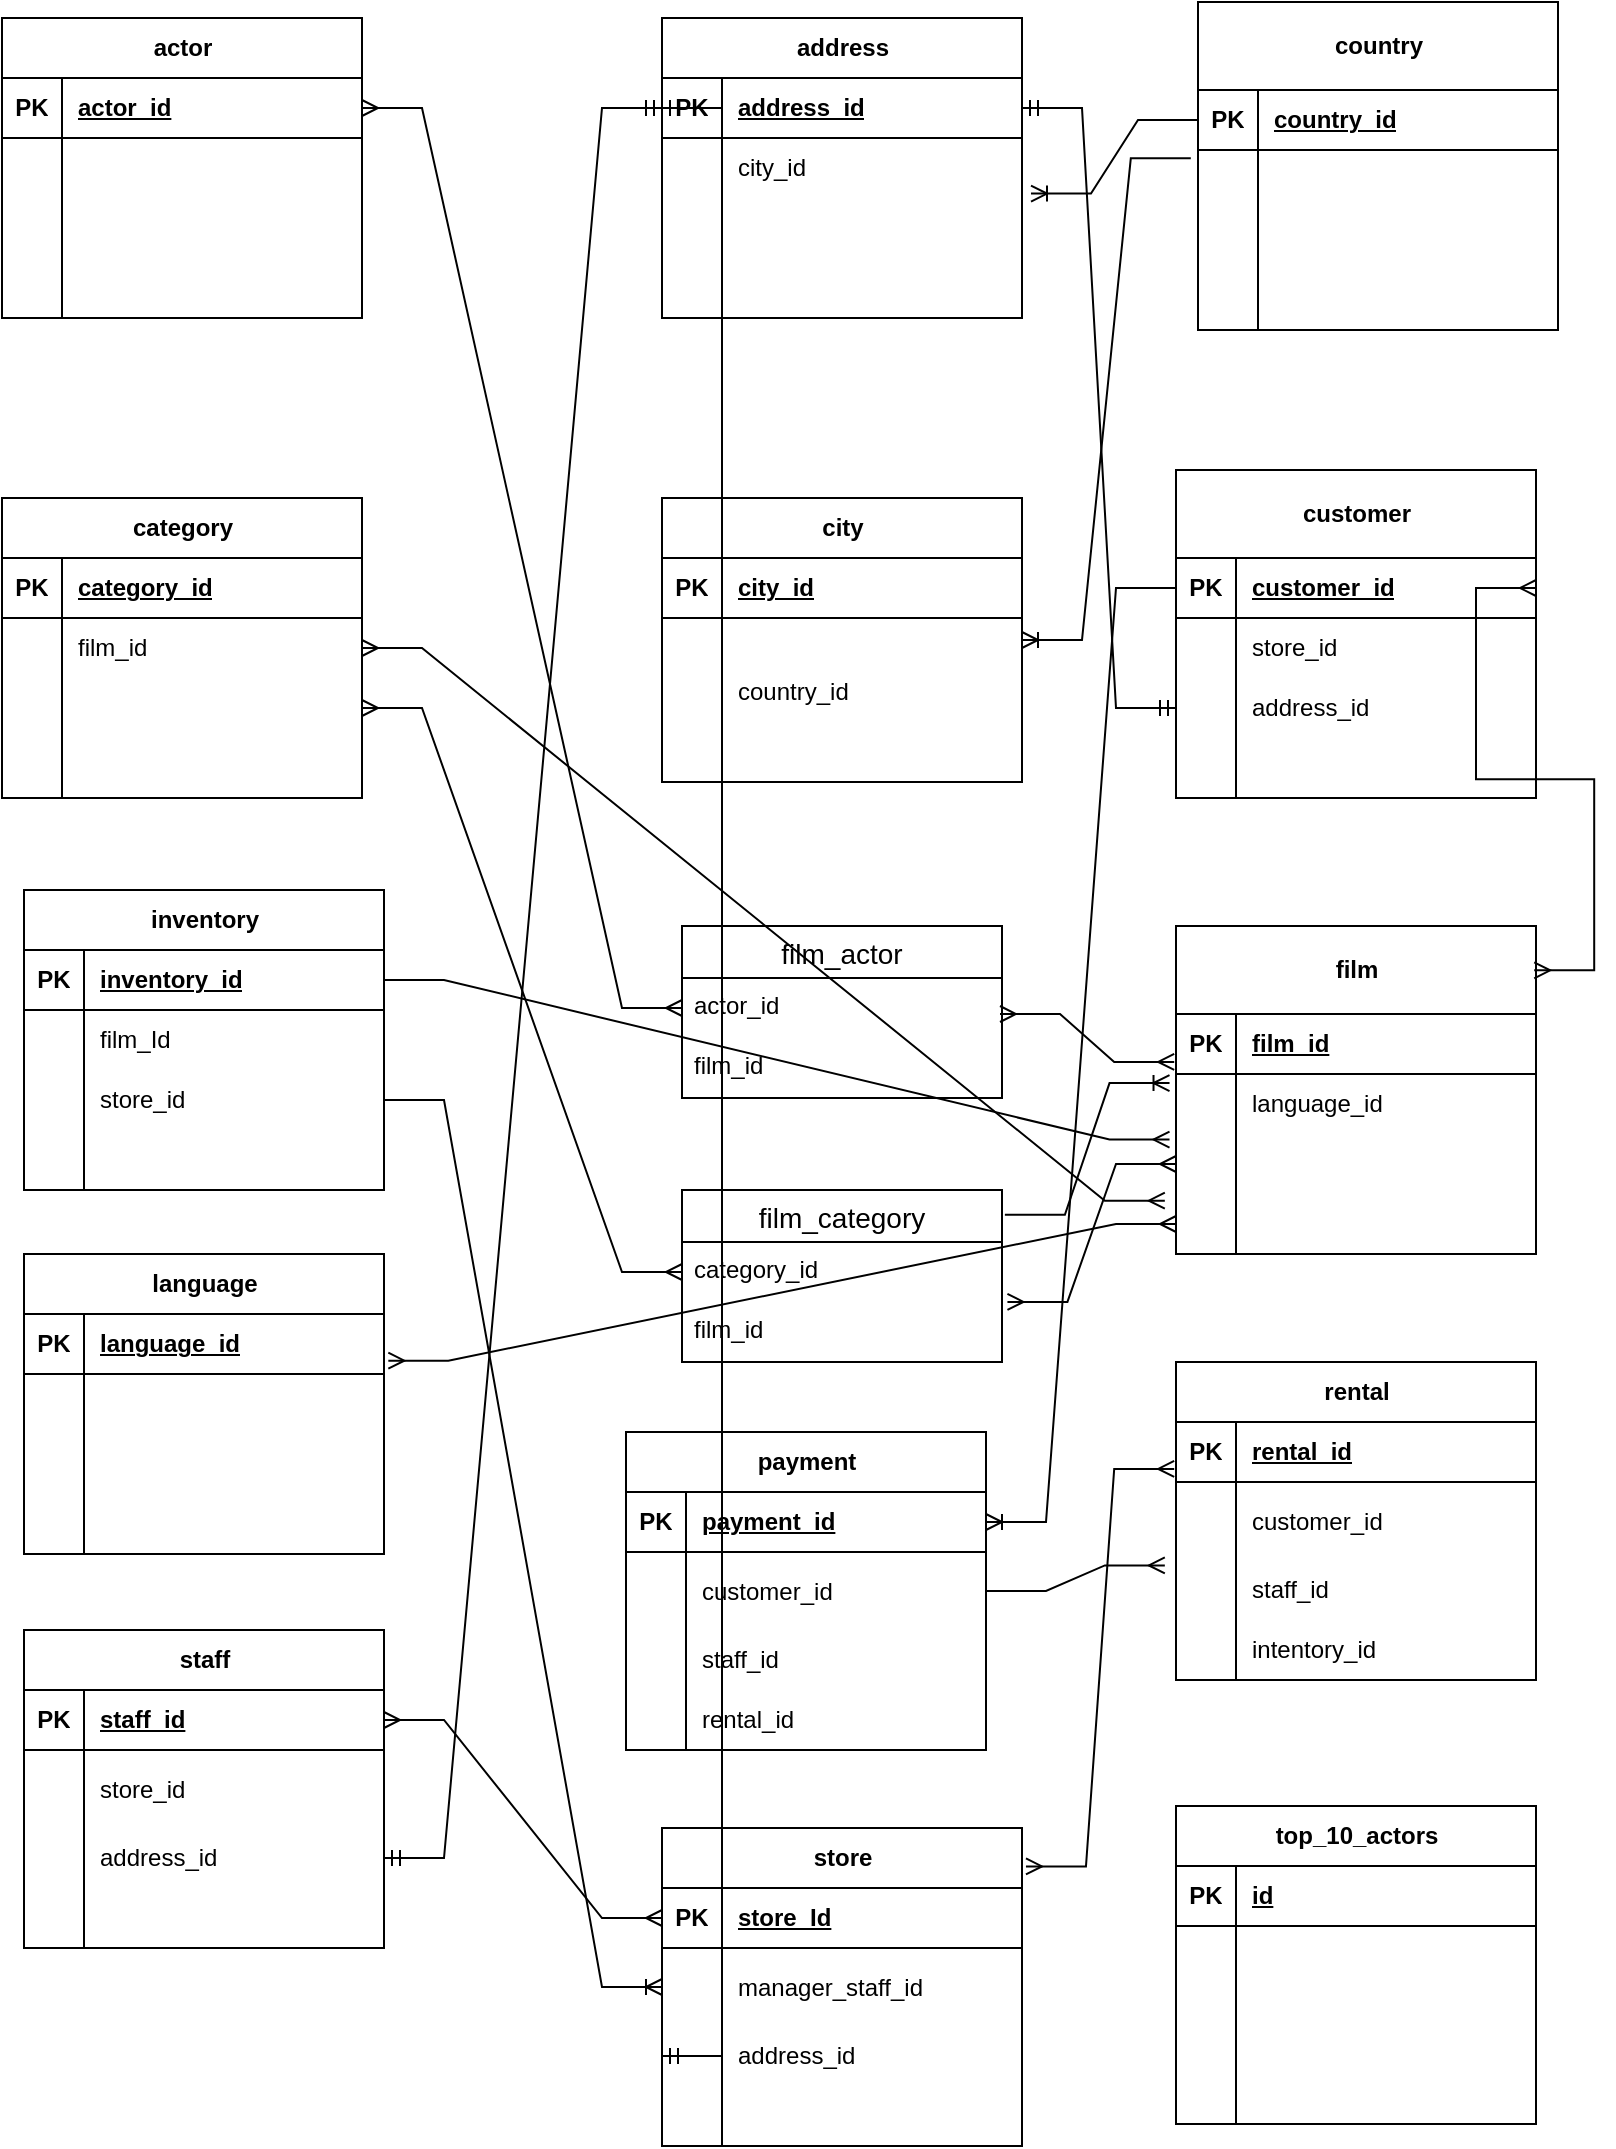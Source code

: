 <mxfile version="21.6.7" type="device">
  <diagram name="Page-1" id="4Zyw9ec03WBtmViD8VmI">
    <mxGraphModel dx="1164" dy="936" grid="1" gridSize="11" guides="1" tooltips="1" connect="1" arrows="1" fold="1" page="1" pageScale="1" pageWidth="850" pageHeight="1100" math="0" shadow="0">
      <root>
        <mxCell id="0" />
        <mxCell id="1" parent="0" />
        <mxCell id="W58MzpKDmvCqgXnfetxf-1" value="actor" style="shape=table;startSize=30;container=1;collapsible=1;childLayout=tableLayout;fixedRows=1;rowLines=0;fontStyle=1;align=center;resizeLast=1;html=1;" vertex="1" parent="1">
          <mxGeometry x="150" y="140" width="180" height="150" as="geometry" />
        </mxCell>
        <mxCell id="W58MzpKDmvCqgXnfetxf-2" value="" style="shape=tableRow;horizontal=0;startSize=0;swimlaneHead=0;swimlaneBody=0;fillColor=none;collapsible=0;dropTarget=0;points=[[0,0.5],[1,0.5]];portConstraint=eastwest;top=0;left=0;right=0;bottom=1;" vertex="1" parent="W58MzpKDmvCqgXnfetxf-1">
          <mxGeometry y="30" width="180" height="30" as="geometry" />
        </mxCell>
        <mxCell id="W58MzpKDmvCqgXnfetxf-3" value="PK" style="shape=partialRectangle;connectable=0;fillColor=none;top=0;left=0;bottom=0;right=0;fontStyle=1;overflow=hidden;whiteSpace=wrap;html=1;" vertex="1" parent="W58MzpKDmvCqgXnfetxf-2">
          <mxGeometry width="30" height="30" as="geometry">
            <mxRectangle width="30" height="30" as="alternateBounds" />
          </mxGeometry>
        </mxCell>
        <mxCell id="W58MzpKDmvCqgXnfetxf-4" value="actor_id" style="shape=partialRectangle;connectable=0;fillColor=none;top=0;left=0;bottom=0;right=0;align=left;spacingLeft=6;fontStyle=5;overflow=hidden;whiteSpace=wrap;html=1;" vertex="1" parent="W58MzpKDmvCqgXnfetxf-2">
          <mxGeometry x="30" width="150" height="30" as="geometry">
            <mxRectangle width="150" height="30" as="alternateBounds" />
          </mxGeometry>
        </mxCell>
        <mxCell id="W58MzpKDmvCqgXnfetxf-5" value="" style="shape=tableRow;horizontal=0;startSize=0;swimlaneHead=0;swimlaneBody=0;fillColor=none;collapsible=0;dropTarget=0;points=[[0,0.5],[1,0.5]];portConstraint=eastwest;top=0;left=0;right=0;bottom=0;" vertex="1" parent="W58MzpKDmvCqgXnfetxf-1">
          <mxGeometry y="60" width="180" height="30" as="geometry" />
        </mxCell>
        <mxCell id="W58MzpKDmvCqgXnfetxf-6" value="" style="shape=partialRectangle;connectable=0;fillColor=none;top=0;left=0;bottom=0;right=0;editable=1;overflow=hidden;whiteSpace=wrap;html=1;" vertex="1" parent="W58MzpKDmvCqgXnfetxf-5">
          <mxGeometry width="30" height="30" as="geometry">
            <mxRectangle width="30" height="30" as="alternateBounds" />
          </mxGeometry>
        </mxCell>
        <mxCell id="W58MzpKDmvCqgXnfetxf-7" value="" style="shape=partialRectangle;connectable=0;fillColor=none;top=0;left=0;bottom=0;right=0;align=left;spacingLeft=6;overflow=hidden;whiteSpace=wrap;html=1;" vertex="1" parent="W58MzpKDmvCqgXnfetxf-5">
          <mxGeometry x="30" width="150" height="30" as="geometry">
            <mxRectangle width="150" height="30" as="alternateBounds" />
          </mxGeometry>
        </mxCell>
        <mxCell id="W58MzpKDmvCqgXnfetxf-8" value="" style="shape=tableRow;horizontal=0;startSize=0;swimlaneHead=0;swimlaneBody=0;fillColor=none;collapsible=0;dropTarget=0;points=[[0,0.5],[1,0.5]];portConstraint=eastwest;top=0;left=0;right=0;bottom=0;" vertex="1" parent="W58MzpKDmvCqgXnfetxf-1">
          <mxGeometry y="90" width="180" height="30" as="geometry" />
        </mxCell>
        <mxCell id="W58MzpKDmvCqgXnfetxf-9" value="" style="shape=partialRectangle;connectable=0;fillColor=none;top=0;left=0;bottom=0;right=0;editable=1;overflow=hidden;whiteSpace=wrap;html=1;" vertex="1" parent="W58MzpKDmvCqgXnfetxf-8">
          <mxGeometry width="30" height="30" as="geometry">
            <mxRectangle width="30" height="30" as="alternateBounds" />
          </mxGeometry>
        </mxCell>
        <mxCell id="W58MzpKDmvCqgXnfetxf-10" value="" style="shape=partialRectangle;connectable=0;fillColor=none;top=0;left=0;bottom=0;right=0;align=left;spacingLeft=6;overflow=hidden;whiteSpace=wrap;html=1;" vertex="1" parent="W58MzpKDmvCqgXnfetxf-8">
          <mxGeometry x="30" width="150" height="30" as="geometry">
            <mxRectangle width="150" height="30" as="alternateBounds" />
          </mxGeometry>
        </mxCell>
        <mxCell id="W58MzpKDmvCqgXnfetxf-11" value="" style="shape=tableRow;horizontal=0;startSize=0;swimlaneHead=0;swimlaneBody=0;fillColor=none;collapsible=0;dropTarget=0;points=[[0,0.5],[1,0.5]];portConstraint=eastwest;top=0;left=0;right=0;bottom=0;" vertex="1" parent="W58MzpKDmvCqgXnfetxf-1">
          <mxGeometry y="120" width="180" height="30" as="geometry" />
        </mxCell>
        <mxCell id="W58MzpKDmvCqgXnfetxf-12" value="" style="shape=partialRectangle;connectable=0;fillColor=none;top=0;left=0;bottom=0;right=0;editable=1;overflow=hidden;whiteSpace=wrap;html=1;" vertex="1" parent="W58MzpKDmvCqgXnfetxf-11">
          <mxGeometry width="30" height="30" as="geometry">
            <mxRectangle width="30" height="30" as="alternateBounds" />
          </mxGeometry>
        </mxCell>
        <mxCell id="W58MzpKDmvCqgXnfetxf-13" value="" style="shape=partialRectangle;connectable=0;fillColor=none;top=0;left=0;bottom=0;right=0;align=left;spacingLeft=6;overflow=hidden;whiteSpace=wrap;html=1;" vertex="1" parent="W58MzpKDmvCqgXnfetxf-11">
          <mxGeometry x="30" width="150" height="30" as="geometry">
            <mxRectangle width="150" height="30" as="alternateBounds" />
          </mxGeometry>
        </mxCell>
        <mxCell id="W58MzpKDmvCqgXnfetxf-14" value="address" style="shape=table;startSize=30;container=1;collapsible=1;childLayout=tableLayout;fixedRows=1;rowLines=0;fontStyle=1;align=center;resizeLast=1;html=1;" vertex="1" parent="1">
          <mxGeometry x="480" y="140" width="180" height="150" as="geometry" />
        </mxCell>
        <mxCell id="W58MzpKDmvCqgXnfetxf-15" value="" style="shape=tableRow;horizontal=0;startSize=0;swimlaneHead=0;swimlaneBody=0;fillColor=none;collapsible=0;dropTarget=0;points=[[0,0.5],[1,0.5]];portConstraint=eastwest;top=0;left=0;right=0;bottom=1;" vertex="1" parent="W58MzpKDmvCqgXnfetxf-14">
          <mxGeometry y="30" width="180" height="30" as="geometry" />
        </mxCell>
        <mxCell id="W58MzpKDmvCqgXnfetxf-16" value="PK" style="shape=partialRectangle;connectable=0;fillColor=none;top=0;left=0;bottom=0;right=0;fontStyle=1;overflow=hidden;whiteSpace=wrap;html=1;" vertex="1" parent="W58MzpKDmvCqgXnfetxf-15">
          <mxGeometry width="30" height="30" as="geometry">
            <mxRectangle width="30" height="30" as="alternateBounds" />
          </mxGeometry>
        </mxCell>
        <mxCell id="W58MzpKDmvCqgXnfetxf-17" value="address_id" style="shape=partialRectangle;connectable=0;fillColor=none;top=0;left=0;bottom=0;right=0;align=left;spacingLeft=6;fontStyle=5;overflow=hidden;whiteSpace=wrap;html=1;" vertex="1" parent="W58MzpKDmvCqgXnfetxf-15">
          <mxGeometry x="30" width="150" height="30" as="geometry">
            <mxRectangle width="150" height="30" as="alternateBounds" />
          </mxGeometry>
        </mxCell>
        <mxCell id="W58MzpKDmvCqgXnfetxf-18" value="" style="shape=tableRow;horizontal=0;startSize=0;swimlaneHead=0;swimlaneBody=0;fillColor=none;collapsible=0;dropTarget=0;points=[[0,0.5],[1,0.5]];portConstraint=eastwest;top=0;left=0;right=0;bottom=0;" vertex="1" parent="W58MzpKDmvCqgXnfetxf-14">
          <mxGeometry y="60" width="180" height="30" as="geometry" />
        </mxCell>
        <mxCell id="W58MzpKDmvCqgXnfetxf-19" value="" style="shape=partialRectangle;connectable=0;fillColor=none;top=0;left=0;bottom=0;right=0;editable=1;overflow=hidden;whiteSpace=wrap;html=1;" vertex="1" parent="W58MzpKDmvCqgXnfetxf-18">
          <mxGeometry width="30" height="30" as="geometry">
            <mxRectangle width="30" height="30" as="alternateBounds" />
          </mxGeometry>
        </mxCell>
        <mxCell id="W58MzpKDmvCqgXnfetxf-20" value="city_id" style="shape=partialRectangle;connectable=0;fillColor=none;top=0;left=0;bottom=0;right=0;align=left;spacingLeft=6;overflow=hidden;whiteSpace=wrap;html=1;" vertex="1" parent="W58MzpKDmvCqgXnfetxf-18">
          <mxGeometry x="30" width="150" height="30" as="geometry">
            <mxRectangle width="150" height="30" as="alternateBounds" />
          </mxGeometry>
        </mxCell>
        <mxCell id="W58MzpKDmvCqgXnfetxf-21" value="" style="shape=tableRow;horizontal=0;startSize=0;swimlaneHead=0;swimlaneBody=0;fillColor=none;collapsible=0;dropTarget=0;points=[[0,0.5],[1,0.5]];portConstraint=eastwest;top=0;left=0;right=0;bottom=0;" vertex="1" parent="W58MzpKDmvCqgXnfetxf-14">
          <mxGeometry y="90" width="180" height="30" as="geometry" />
        </mxCell>
        <mxCell id="W58MzpKDmvCqgXnfetxf-22" value="" style="shape=partialRectangle;connectable=0;fillColor=none;top=0;left=0;bottom=0;right=0;editable=1;overflow=hidden;whiteSpace=wrap;html=1;" vertex="1" parent="W58MzpKDmvCqgXnfetxf-21">
          <mxGeometry width="30" height="30" as="geometry">
            <mxRectangle width="30" height="30" as="alternateBounds" />
          </mxGeometry>
        </mxCell>
        <mxCell id="W58MzpKDmvCqgXnfetxf-23" value="" style="shape=partialRectangle;connectable=0;fillColor=none;top=0;left=0;bottom=0;right=0;align=left;spacingLeft=6;overflow=hidden;whiteSpace=wrap;html=1;" vertex="1" parent="W58MzpKDmvCqgXnfetxf-21">
          <mxGeometry x="30" width="150" height="30" as="geometry">
            <mxRectangle width="150" height="30" as="alternateBounds" />
          </mxGeometry>
        </mxCell>
        <mxCell id="W58MzpKDmvCqgXnfetxf-24" value="" style="shape=tableRow;horizontal=0;startSize=0;swimlaneHead=0;swimlaneBody=0;fillColor=none;collapsible=0;dropTarget=0;points=[[0,0.5],[1,0.5]];portConstraint=eastwest;top=0;left=0;right=0;bottom=0;" vertex="1" parent="W58MzpKDmvCqgXnfetxf-14">
          <mxGeometry y="120" width="180" height="30" as="geometry" />
        </mxCell>
        <mxCell id="W58MzpKDmvCqgXnfetxf-25" value="" style="shape=partialRectangle;connectable=0;fillColor=none;top=0;left=0;bottom=0;right=0;editable=1;overflow=hidden;whiteSpace=wrap;html=1;" vertex="1" parent="W58MzpKDmvCqgXnfetxf-24">
          <mxGeometry width="30" height="30" as="geometry">
            <mxRectangle width="30" height="30" as="alternateBounds" />
          </mxGeometry>
        </mxCell>
        <mxCell id="W58MzpKDmvCqgXnfetxf-26" value="" style="shape=partialRectangle;connectable=0;fillColor=none;top=0;left=0;bottom=0;right=0;align=left;spacingLeft=6;overflow=hidden;whiteSpace=wrap;html=1;" vertex="1" parent="W58MzpKDmvCqgXnfetxf-24">
          <mxGeometry x="30" width="150" height="30" as="geometry">
            <mxRectangle width="150" height="30" as="alternateBounds" />
          </mxGeometry>
        </mxCell>
        <mxCell id="W58MzpKDmvCqgXnfetxf-27" value="category" style="shape=table;startSize=30;container=1;collapsible=1;childLayout=tableLayout;fixedRows=1;rowLines=0;fontStyle=1;align=center;resizeLast=1;html=1;" vertex="1" parent="1">
          <mxGeometry x="150" y="380" width="180" height="150" as="geometry" />
        </mxCell>
        <mxCell id="W58MzpKDmvCqgXnfetxf-28" value="" style="shape=tableRow;horizontal=0;startSize=0;swimlaneHead=0;swimlaneBody=0;fillColor=none;collapsible=0;dropTarget=0;points=[[0,0.5],[1,0.5]];portConstraint=eastwest;top=0;left=0;right=0;bottom=1;" vertex="1" parent="W58MzpKDmvCqgXnfetxf-27">
          <mxGeometry y="30" width="180" height="30" as="geometry" />
        </mxCell>
        <mxCell id="W58MzpKDmvCqgXnfetxf-29" value="PK" style="shape=partialRectangle;connectable=0;fillColor=none;top=0;left=0;bottom=0;right=0;fontStyle=1;overflow=hidden;whiteSpace=wrap;html=1;" vertex="1" parent="W58MzpKDmvCqgXnfetxf-28">
          <mxGeometry width="30" height="30" as="geometry">
            <mxRectangle width="30" height="30" as="alternateBounds" />
          </mxGeometry>
        </mxCell>
        <mxCell id="W58MzpKDmvCqgXnfetxf-30" value="category_id" style="shape=partialRectangle;connectable=0;fillColor=none;top=0;left=0;bottom=0;right=0;align=left;spacingLeft=6;fontStyle=5;overflow=hidden;whiteSpace=wrap;html=1;" vertex="1" parent="W58MzpKDmvCqgXnfetxf-28">
          <mxGeometry x="30" width="150" height="30" as="geometry">
            <mxRectangle width="150" height="30" as="alternateBounds" />
          </mxGeometry>
        </mxCell>
        <mxCell id="W58MzpKDmvCqgXnfetxf-31" value="" style="shape=tableRow;horizontal=0;startSize=0;swimlaneHead=0;swimlaneBody=0;fillColor=none;collapsible=0;dropTarget=0;points=[[0,0.5],[1,0.5]];portConstraint=eastwest;top=0;left=0;right=0;bottom=0;" vertex="1" parent="W58MzpKDmvCqgXnfetxf-27">
          <mxGeometry y="60" width="180" height="30" as="geometry" />
        </mxCell>
        <mxCell id="W58MzpKDmvCqgXnfetxf-32" value="" style="shape=partialRectangle;connectable=0;fillColor=none;top=0;left=0;bottom=0;right=0;editable=1;overflow=hidden;whiteSpace=wrap;html=1;" vertex="1" parent="W58MzpKDmvCqgXnfetxf-31">
          <mxGeometry width="30" height="30" as="geometry">
            <mxRectangle width="30" height="30" as="alternateBounds" />
          </mxGeometry>
        </mxCell>
        <mxCell id="W58MzpKDmvCqgXnfetxf-33" value="film_id" style="shape=partialRectangle;connectable=0;fillColor=none;top=0;left=0;bottom=0;right=0;align=left;spacingLeft=6;overflow=hidden;whiteSpace=wrap;html=1;" vertex="1" parent="W58MzpKDmvCqgXnfetxf-31">
          <mxGeometry x="30" width="150" height="30" as="geometry">
            <mxRectangle width="150" height="30" as="alternateBounds" />
          </mxGeometry>
        </mxCell>
        <mxCell id="W58MzpKDmvCqgXnfetxf-34" value="" style="shape=tableRow;horizontal=0;startSize=0;swimlaneHead=0;swimlaneBody=0;fillColor=none;collapsible=0;dropTarget=0;points=[[0,0.5],[1,0.5]];portConstraint=eastwest;top=0;left=0;right=0;bottom=0;" vertex="1" parent="W58MzpKDmvCqgXnfetxf-27">
          <mxGeometry y="90" width="180" height="30" as="geometry" />
        </mxCell>
        <mxCell id="W58MzpKDmvCqgXnfetxf-35" value="" style="shape=partialRectangle;connectable=0;fillColor=none;top=0;left=0;bottom=0;right=0;editable=1;overflow=hidden;whiteSpace=wrap;html=1;" vertex="1" parent="W58MzpKDmvCqgXnfetxf-34">
          <mxGeometry width="30" height="30" as="geometry">
            <mxRectangle width="30" height="30" as="alternateBounds" />
          </mxGeometry>
        </mxCell>
        <mxCell id="W58MzpKDmvCqgXnfetxf-36" value="" style="shape=partialRectangle;connectable=0;fillColor=none;top=0;left=0;bottom=0;right=0;align=left;spacingLeft=6;overflow=hidden;whiteSpace=wrap;html=1;" vertex="1" parent="W58MzpKDmvCqgXnfetxf-34">
          <mxGeometry x="30" width="150" height="30" as="geometry">
            <mxRectangle width="150" height="30" as="alternateBounds" />
          </mxGeometry>
        </mxCell>
        <mxCell id="W58MzpKDmvCqgXnfetxf-37" value="" style="shape=tableRow;horizontal=0;startSize=0;swimlaneHead=0;swimlaneBody=0;fillColor=none;collapsible=0;dropTarget=0;points=[[0,0.5],[1,0.5]];portConstraint=eastwest;top=0;left=0;right=0;bottom=0;" vertex="1" parent="W58MzpKDmvCqgXnfetxf-27">
          <mxGeometry y="120" width="180" height="30" as="geometry" />
        </mxCell>
        <mxCell id="W58MzpKDmvCqgXnfetxf-38" value="" style="shape=partialRectangle;connectable=0;fillColor=none;top=0;left=0;bottom=0;right=0;editable=1;overflow=hidden;whiteSpace=wrap;html=1;" vertex="1" parent="W58MzpKDmvCqgXnfetxf-37">
          <mxGeometry width="30" height="30" as="geometry">
            <mxRectangle width="30" height="30" as="alternateBounds" />
          </mxGeometry>
        </mxCell>
        <mxCell id="W58MzpKDmvCqgXnfetxf-39" value="" style="shape=partialRectangle;connectable=0;fillColor=none;top=0;left=0;bottom=0;right=0;align=left;spacingLeft=6;overflow=hidden;whiteSpace=wrap;html=1;" vertex="1" parent="W58MzpKDmvCqgXnfetxf-37">
          <mxGeometry x="30" width="150" height="30" as="geometry">
            <mxRectangle width="150" height="30" as="alternateBounds" />
          </mxGeometry>
        </mxCell>
        <mxCell id="W58MzpKDmvCqgXnfetxf-40" value="city" style="shape=table;startSize=30;container=1;collapsible=1;childLayout=tableLayout;fixedRows=1;rowLines=0;fontStyle=1;align=center;resizeLast=1;html=1;" vertex="1" parent="1">
          <mxGeometry x="480" y="380" width="180" height="142" as="geometry" />
        </mxCell>
        <mxCell id="W58MzpKDmvCqgXnfetxf-41" value="" style="shape=tableRow;horizontal=0;startSize=0;swimlaneHead=0;swimlaneBody=0;fillColor=none;collapsible=0;dropTarget=0;points=[[0,0.5],[1,0.5]];portConstraint=eastwest;top=0;left=0;right=0;bottom=1;" vertex="1" parent="W58MzpKDmvCqgXnfetxf-40">
          <mxGeometry y="30" width="180" height="30" as="geometry" />
        </mxCell>
        <mxCell id="W58MzpKDmvCqgXnfetxf-42" value="PK" style="shape=partialRectangle;connectable=0;fillColor=none;top=0;left=0;bottom=0;right=0;fontStyle=1;overflow=hidden;whiteSpace=wrap;html=1;" vertex="1" parent="W58MzpKDmvCqgXnfetxf-41">
          <mxGeometry width="30" height="30" as="geometry">
            <mxRectangle width="30" height="30" as="alternateBounds" />
          </mxGeometry>
        </mxCell>
        <mxCell id="W58MzpKDmvCqgXnfetxf-43" value="city_id" style="shape=partialRectangle;connectable=0;fillColor=none;top=0;left=0;bottom=0;right=0;align=left;spacingLeft=6;fontStyle=5;overflow=hidden;whiteSpace=wrap;html=1;" vertex="1" parent="W58MzpKDmvCqgXnfetxf-41">
          <mxGeometry x="30" width="150" height="30" as="geometry">
            <mxRectangle width="150" height="30" as="alternateBounds" />
          </mxGeometry>
        </mxCell>
        <mxCell id="W58MzpKDmvCqgXnfetxf-44" value="" style="shape=tableRow;horizontal=0;startSize=0;swimlaneHead=0;swimlaneBody=0;fillColor=none;collapsible=0;dropTarget=0;points=[[0,0.5],[1,0.5]];portConstraint=eastwest;top=0;left=0;right=0;bottom=0;" vertex="1" parent="W58MzpKDmvCqgXnfetxf-40">
          <mxGeometry y="60" width="180" height="22" as="geometry" />
        </mxCell>
        <mxCell id="W58MzpKDmvCqgXnfetxf-45" value="" style="shape=partialRectangle;connectable=0;fillColor=none;top=0;left=0;bottom=0;right=0;editable=1;overflow=hidden;whiteSpace=wrap;html=1;" vertex="1" parent="W58MzpKDmvCqgXnfetxf-44">
          <mxGeometry width="30" height="22" as="geometry">
            <mxRectangle width="30" height="22" as="alternateBounds" />
          </mxGeometry>
        </mxCell>
        <mxCell id="W58MzpKDmvCqgXnfetxf-46" value="" style="shape=partialRectangle;connectable=0;fillColor=none;top=0;left=0;bottom=0;right=0;align=left;spacingLeft=6;overflow=hidden;whiteSpace=wrap;html=1;" vertex="1" parent="W58MzpKDmvCqgXnfetxf-44">
          <mxGeometry x="30" width="150" height="22" as="geometry">
            <mxRectangle width="150" height="22" as="alternateBounds" />
          </mxGeometry>
        </mxCell>
        <mxCell id="W58MzpKDmvCqgXnfetxf-47" value="" style="shape=tableRow;horizontal=0;startSize=0;swimlaneHead=0;swimlaneBody=0;fillColor=none;collapsible=0;dropTarget=0;points=[[0,0.5],[1,0.5]];portConstraint=eastwest;top=0;left=0;right=0;bottom=0;" vertex="1" parent="W58MzpKDmvCqgXnfetxf-40">
          <mxGeometry y="82" width="180" height="30" as="geometry" />
        </mxCell>
        <mxCell id="W58MzpKDmvCqgXnfetxf-48" value="" style="shape=partialRectangle;connectable=0;fillColor=none;top=0;left=0;bottom=0;right=0;editable=1;overflow=hidden;whiteSpace=wrap;html=1;" vertex="1" parent="W58MzpKDmvCqgXnfetxf-47">
          <mxGeometry width="30" height="30" as="geometry">
            <mxRectangle width="30" height="30" as="alternateBounds" />
          </mxGeometry>
        </mxCell>
        <mxCell id="W58MzpKDmvCqgXnfetxf-49" value="country_id" style="shape=partialRectangle;connectable=0;fillColor=none;top=0;left=0;bottom=0;right=0;align=left;spacingLeft=6;overflow=hidden;whiteSpace=wrap;html=1;" vertex="1" parent="W58MzpKDmvCqgXnfetxf-47">
          <mxGeometry x="30" width="150" height="30" as="geometry">
            <mxRectangle width="150" height="30" as="alternateBounds" />
          </mxGeometry>
        </mxCell>
        <mxCell id="W58MzpKDmvCqgXnfetxf-50" value="" style="shape=tableRow;horizontal=0;startSize=0;swimlaneHead=0;swimlaneBody=0;fillColor=none;collapsible=0;dropTarget=0;points=[[0,0.5],[1,0.5]];portConstraint=eastwest;top=0;left=0;right=0;bottom=0;" vertex="1" parent="W58MzpKDmvCqgXnfetxf-40">
          <mxGeometry y="112" width="180" height="30" as="geometry" />
        </mxCell>
        <mxCell id="W58MzpKDmvCqgXnfetxf-51" value="" style="shape=partialRectangle;connectable=0;fillColor=none;top=0;left=0;bottom=0;right=0;editable=1;overflow=hidden;whiteSpace=wrap;html=1;" vertex="1" parent="W58MzpKDmvCqgXnfetxf-50">
          <mxGeometry width="30" height="30" as="geometry">
            <mxRectangle width="30" height="30" as="alternateBounds" />
          </mxGeometry>
        </mxCell>
        <mxCell id="W58MzpKDmvCqgXnfetxf-52" value="" style="shape=partialRectangle;connectable=0;fillColor=none;top=0;left=0;bottom=0;right=0;align=left;spacingLeft=6;overflow=hidden;whiteSpace=wrap;html=1;" vertex="1" parent="W58MzpKDmvCqgXnfetxf-50">
          <mxGeometry x="30" width="150" height="30" as="geometry">
            <mxRectangle width="150" height="30" as="alternateBounds" />
          </mxGeometry>
        </mxCell>
        <mxCell id="W58MzpKDmvCqgXnfetxf-53" value="country" style="shape=table;startSize=44;container=1;collapsible=1;childLayout=tableLayout;fixedRows=1;rowLines=0;fontStyle=1;align=center;resizeLast=1;html=1;" vertex="1" parent="1">
          <mxGeometry x="748" y="132" width="180" height="164" as="geometry" />
        </mxCell>
        <mxCell id="W58MzpKDmvCqgXnfetxf-54" value="" style="shape=tableRow;horizontal=0;startSize=0;swimlaneHead=0;swimlaneBody=0;fillColor=none;collapsible=0;dropTarget=0;points=[[0,0.5],[1,0.5]];portConstraint=eastwest;top=0;left=0;right=0;bottom=1;" vertex="1" parent="W58MzpKDmvCqgXnfetxf-53">
          <mxGeometry y="44" width="180" height="30" as="geometry" />
        </mxCell>
        <mxCell id="W58MzpKDmvCqgXnfetxf-55" value="PK" style="shape=partialRectangle;connectable=0;fillColor=none;top=0;left=0;bottom=0;right=0;fontStyle=1;overflow=hidden;whiteSpace=wrap;html=1;" vertex="1" parent="W58MzpKDmvCqgXnfetxf-54">
          <mxGeometry width="30" height="30" as="geometry">
            <mxRectangle width="30" height="30" as="alternateBounds" />
          </mxGeometry>
        </mxCell>
        <mxCell id="W58MzpKDmvCqgXnfetxf-56" value="country_id" style="shape=partialRectangle;connectable=0;fillColor=none;top=0;left=0;bottom=0;right=0;align=left;spacingLeft=6;fontStyle=5;overflow=hidden;whiteSpace=wrap;html=1;" vertex="1" parent="W58MzpKDmvCqgXnfetxf-54">
          <mxGeometry x="30" width="150" height="30" as="geometry">
            <mxRectangle width="150" height="30" as="alternateBounds" />
          </mxGeometry>
        </mxCell>
        <mxCell id="W58MzpKDmvCqgXnfetxf-57" value="" style="shape=tableRow;horizontal=0;startSize=0;swimlaneHead=0;swimlaneBody=0;fillColor=none;collapsible=0;dropTarget=0;points=[[0,0.5],[1,0.5]];portConstraint=eastwest;top=0;left=0;right=0;bottom=0;" vertex="1" parent="W58MzpKDmvCqgXnfetxf-53">
          <mxGeometry y="74" width="180" height="30" as="geometry" />
        </mxCell>
        <mxCell id="W58MzpKDmvCqgXnfetxf-58" value="" style="shape=partialRectangle;connectable=0;fillColor=none;top=0;left=0;bottom=0;right=0;editable=1;overflow=hidden;whiteSpace=wrap;html=1;" vertex="1" parent="W58MzpKDmvCqgXnfetxf-57">
          <mxGeometry width="30" height="30" as="geometry">
            <mxRectangle width="30" height="30" as="alternateBounds" />
          </mxGeometry>
        </mxCell>
        <mxCell id="W58MzpKDmvCqgXnfetxf-59" value="" style="shape=partialRectangle;connectable=0;fillColor=none;top=0;left=0;bottom=0;right=0;align=left;spacingLeft=6;overflow=hidden;whiteSpace=wrap;html=1;" vertex="1" parent="W58MzpKDmvCqgXnfetxf-57">
          <mxGeometry x="30" width="150" height="30" as="geometry">
            <mxRectangle width="150" height="30" as="alternateBounds" />
          </mxGeometry>
        </mxCell>
        <mxCell id="W58MzpKDmvCqgXnfetxf-60" value="" style="shape=tableRow;horizontal=0;startSize=0;swimlaneHead=0;swimlaneBody=0;fillColor=none;collapsible=0;dropTarget=0;points=[[0,0.5],[1,0.5]];portConstraint=eastwest;top=0;left=0;right=0;bottom=0;" vertex="1" parent="W58MzpKDmvCqgXnfetxf-53">
          <mxGeometry y="104" width="180" height="30" as="geometry" />
        </mxCell>
        <mxCell id="W58MzpKDmvCqgXnfetxf-61" value="" style="shape=partialRectangle;connectable=0;fillColor=none;top=0;left=0;bottom=0;right=0;editable=1;overflow=hidden;whiteSpace=wrap;html=1;" vertex="1" parent="W58MzpKDmvCqgXnfetxf-60">
          <mxGeometry width="30" height="30" as="geometry">
            <mxRectangle width="30" height="30" as="alternateBounds" />
          </mxGeometry>
        </mxCell>
        <mxCell id="W58MzpKDmvCqgXnfetxf-62" value="" style="shape=partialRectangle;connectable=0;fillColor=none;top=0;left=0;bottom=0;right=0;align=left;spacingLeft=6;overflow=hidden;whiteSpace=wrap;html=1;" vertex="1" parent="W58MzpKDmvCqgXnfetxf-60">
          <mxGeometry x="30" width="150" height="30" as="geometry">
            <mxRectangle width="150" height="30" as="alternateBounds" />
          </mxGeometry>
        </mxCell>
        <mxCell id="W58MzpKDmvCqgXnfetxf-63" value="" style="shape=tableRow;horizontal=0;startSize=0;swimlaneHead=0;swimlaneBody=0;fillColor=none;collapsible=0;dropTarget=0;points=[[0,0.5],[1,0.5]];portConstraint=eastwest;top=0;left=0;right=0;bottom=0;" vertex="1" parent="W58MzpKDmvCqgXnfetxf-53">
          <mxGeometry y="134" width="180" height="30" as="geometry" />
        </mxCell>
        <mxCell id="W58MzpKDmvCqgXnfetxf-64" value="" style="shape=partialRectangle;connectable=0;fillColor=none;top=0;left=0;bottom=0;right=0;editable=1;overflow=hidden;whiteSpace=wrap;html=1;" vertex="1" parent="W58MzpKDmvCqgXnfetxf-63">
          <mxGeometry width="30" height="30" as="geometry">
            <mxRectangle width="30" height="30" as="alternateBounds" />
          </mxGeometry>
        </mxCell>
        <mxCell id="W58MzpKDmvCqgXnfetxf-65" value="" style="shape=partialRectangle;connectable=0;fillColor=none;top=0;left=0;bottom=0;right=0;align=left;spacingLeft=6;overflow=hidden;whiteSpace=wrap;html=1;" vertex="1" parent="W58MzpKDmvCqgXnfetxf-63">
          <mxGeometry x="30" width="150" height="30" as="geometry">
            <mxRectangle width="150" height="30" as="alternateBounds" />
          </mxGeometry>
        </mxCell>
        <mxCell id="W58MzpKDmvCqgXnfetxf-66" value="customer" style="shape=table;startSize=44;container=1;collapsible=1;childLayout=tableLayout;fixedRows=1;rowLines=0;fontStyle=1;align=center;resizeLast=1;html=1;" vertex="1" parent="1">
          <mxGeometry x="737" y="366" width="180" height="164" as="geometry" />
        </mxCell>
        <mxCell id="W58MzpKDmvCqgXnfetxf-67" value="" style="shape=tableRow;horizontal=0;startSize=0;swimlaneHead=0;swimlaneBody=0;fillColor=none;collapsible=0;dropTarget=0;points=[[0,0.5],[1,0.5]];portConstraint=eastwest;top=0;left=0;right=0;bottom=1;" vertex="1" parent="W58MzpKDmvCqgXnfetxf-66">
          <mxGeometry y="44" width="180" height="30" as="geometry" />
        </mxCell>
        <mxCell id="W58MzpKDmvCqgXnfetxf-68" value="PK" style="shape=partialRectangle;connectable=0;fillColor=none;top=0;left=0;bottom=0;right=0;fontStyle=1;overflow=hidden;whiteSpace=wrap;html=1;" vertex="1" parent="W58MzpKDmvCqgXnfetxf-67">
          <mxGeometry width="30" height="30" as="geometry">
            <mxRectangle width="30" height="30" as="alternateBounds" />
          </mxGeometry>
        </mxCell>
        <mxCell id="W58MzpKDmvCqgXnfetxf-69" value="customer_id" style="shape=partialRectangle;connectable=0;fillColor=none;top=0;left=0;bottom=0;right=0;align=left;spacingLeft=6;fontStyle=5;overflow=hidden;whiteSpace=wrap;html=1;" vertex="1" parent="W58MzpKDmvCqgXnfetxf-67">
          <mxGeometry x="30" width="150" height="30" as="geometry">
            <mxRectangle width="150" height="30" as="alternateBounds" />
          </mxGeometry>
        </mxCell>
        <mxCell id="W58MzpKDmvCqgXnfetxf-70" value="" style="shape=tableRow;horizontal=0;startSize=0;swimlaneHead=0;swimlaneBody=0;fillColor=none;collapsible=0;dropTarget=0;points=[[0,0.5],[1,0.5]];portConstraint=eastwest;top=0;left=0;right=0;bottom=0;" vertex="1" parent="W58MzpKDmvCqgXnfetxf-66">
          <mxGeometry y="74" width="180" height="30" as="geometry" />
        </mxCell>
        <mxCell id="W58MzpKDmvCqgXnfetxf-71" value="" style="shape=partialRectangle;connectable=0;fillColor=none;top=0;left=0;bottom=0;right=0;editable=1;overflow=hidden;whiteSpace=wrap;html=1;" vertex="1" parent="W58MzpKDmvCqgXnfetxf-70">
          <mxGeometry width="30" height="30" as="geometry">
            <mxRectangle width="30" height="30" as="alternateBounds" />
          </mxGeometry>
        </mxCell>
        <mxCell id="W58MzpKDmvCqgXnfetxf-72" value="store_id" style="shape=partialRectangle;connectable=0;fillColor=none;top=0;left=0;bottom=0;right=0;align=left;spacingLeft=6;overflow=hidden;whiteSpace=wrap;html=1;" vertex="1" parent="W58MzpKDmvCqgXnfetxf-70">
          <mxGeometry x="30" width="150" height="30" as="geometry">
            <mxRectangle width="150" height="30" as="alternateBounds" />
          </mxGeometry>
        </mxCell>
        <mxCell id="W58MzpKDmvCqgXnfetxf-73" value="" style="shape=tableRow;horizontal=0;startSize=0;swimlaneHead=0;swimlaneBody=0;fillColor=none;collapsible=0;dropTarget=0;points=[[0,0.5],[1,0.5]];portConstraint=eastwest;top=0;left=0;right=0;bottom=0;" vertex="1" parent="W58MzpKDmvCqgXnfetxf-66">
          <mxGeometry y="104" width="180" height="30" as="geometry" />
        </mxCell>
        <mxCell id="W58MzpKDmvCqgXnfetxf-74" value="" style="shape=partialRectangle;connectable=0;fillColor=none;top=0;left=0;bottom=0;right=0;editable=1;overflow=hidden;whiteSpace=wrap;html=1;" vertex="1" parent="W58MzpKDmvCqgXnfetxf-73">
          <mxGeometry width="30" height="30" as="geometry">
            <mxRectangle width="30" height="30" as="alternateBounds" />
          </mxGeometry>
        </mxCell>
        <mxCell id="W58MzpKDmvCqgXnfetxf-75" value="address_id" style="shape=partialRectangle;connectable=0;fillColor=none;top=0;left=0;bottom=0;right=0;align=left;spacingLeft=6;overflow=hidden;whiteSpace=wrap;html=1;" vertex="1" parent="W58MzpKDmvCqgXnfetxf-73">
          <mxGeometry x="30" width="150" height="30" as="geometry">
            <mxRectangle width="150" height="30" as="alternateBounds" />
          </mxGeometry>
        </mxCell>
        <mxCell id="W58MzpKDmvCqgXnfetxf-76" value="" style="shape=tableRow;horizontal=0;startSize=0;swimlaneHead=0;swimlaneBody=0;fillColor=none;collapsible=0;dropTarget=0;points=[[0,0.5],[1,0.5]];portConstraint=eastwest;top=0;left=0;right=0;bottom=0;" vertex="1" parent="W58MzpKDmvCqgXnfetxf-66">
          <mxGeometry y="134" width="180" height="30" as="geometry" />
        </mxCell>
        <mxCell id="W58MzpKDmvCqgXnfetxf-77" value="" style="shape=partialRectangle;connectable=0;fillColor=none;top=0;left=0;bottom=0;right=0;editable=1;overflow=hidden;whiteSpace=wrap;html=1;" vertex="1" parent="W58MzpKDmvCqgXnfetxf-76">
          <mxGeometry width="30" height="30" as="geometry">
            <mxRectangle width="30" height="30" as="alternateBounds" />
          </mxGeometry>
        </mxCell>
        <mxCell id="W58MzpKDmvCqgXnfetxf-78" value="" style="shape=partialRectangle;connectable=0;fillColor=none;top=0;left=0;bottom=0;right=0;align=left;spacingLeft=6;overflow=hidden;whiteSpace=wrap;html=1;" vertex="1" parent="W58MzpKDmvCqgXnfetxf-76">
          <mxGeometry x="30" width="150" height="30" as="geometry">
            <mxRectangle width="150" height="30" as="alternateBounds" />
          </mxGeometry>
        </mxCell>
        <mxCell id="W58MzpKDmvCqgXnfetxf-79" value="film" style="shape=table;startSize=44;container=1;collapsible=1;childLayout=tableLayout;fixedRows=1;rowLines=0;fontStyle=1;align=center;resizeLast=1;html=1;" vertex="1" parent="1">
          <mxGeometry x="737" y="594" width="180" height="164" as="geometry" />
        </mxCell>
        <mxCell id="W58MzpKDmvCqgXnfetxf-80" value="" style="shape=tableRow;horizontal=0;startSize=0;swimlaneHead=0;swimlaneBody=0;fillColor=none;collapsible=0;dropTarget=0;points=[[0,0.5],[1,0.5]];portConstraint=eastwest;top=0;left=0;right=0;bottom=1;" vertex="1" parent="W58MzpKDmvCqgXnfetxf-79">
          <mxGeometry y="44" width="180" height="30" as="geometry" />
        </mxCell>
        <mxCell id="W58MzpKDmvCqgXnfetxf-81" value="PK" style="shape=partialRectangle;connectable=0;fillColor=none;top=0;left=0;bottom=0;right=0;fontStyle=1;overflow=hidden;whiteSpace=wrap;html=1;" vertex="1" parent="W58MzpKDmvCqgXnfetxf-80">
          <mxGeometry width="30" height="30" as="geometry">
            <mxRectangle width="30" height="30" as="alternateBounds" />
          </mxGeometry>
        </mxCell>
        <mxCell id="W58MzpKDmvCqgXnfetxf-82" value="film_id" style="shape=partialRectangle;connectable=0;fillColor=none;top=0;left=0;bottom=0;right=0;align=left;spacingLeft=6;fontStyle=5;overflow=hidden;whiteSpace=wrap;html=1;" vertex="1" parent="W58MzpKDmvCqgXnfetxf-80">
          <mxGeometry x="30" width="150" height="30" as="geometry">
            <mxRectangle width="150" height="30" as="alternateBounds" />
          </mxGeometry>
        </mxCell>
        <mxCell id="W58MzpKDmvCqgXnfetxf-83" value="" style="shape=tableRow;horizontal=0;startSize=0;swimlaneHead=0;swimlaneBody=0;fillColor=none;collapsible=0;dropTarget=0;points=[[0,0.5],[1,0.5]];portConstraint=eastwest;top=0;left=0;right=0;bottom=0;" vertex="1" parent="W58MzpKDmvCqgXnfetxf-79">
          <mxGeometry y="74" width="180" height="30" as="geometry" />
        </mxCell>
        <mxCell id="W58MzpKDmvCqgXnfetxf-84" value="" style="shape=partialRectangle;connectable=0;fillColor=none;top=0;left=0;bottom=0;right=0;editable=1;overflow=hidden;whiteSpace=wrap;html=1;" vertex="1" parent="W58MzpKDmvCqgXnfetxf-83">
          <mxGeometry width="30" height="30" as="geometry">
            <mxRectangle width="30" height="30" as="alternateBounds" />
          </mxGeometry>
        </mxCell>
        <mxCell id="W58MzpKDmvCqgXnfetxf-85" value="language_id" style="shape=partialRectangle;connectable=0;fillColor=none;top=0;left=0;bottom=0;right=0;align=left;spacingLeft=6;overflow=hidden;whiteSpace=wrap;html=1;" vertex="1" parent="W58MzpKDmvCqgXnfetxf-83">
          <mxGeometry x="30" width="150" height="30" as="geometry">
            <mxRectangle width="150" height="30" as="alternateBounds" />
          </mxGeometry>
        </mxCell>
        <mxCell id="W58MzpKDmvCqgXnfetxf-86" value="" style="shape=tableRow;horizontal=0;startSize=0;swimlaneHead=0;swimlaneBody=0;fillColor=none;collapsible=0;dropTarget=0;points=[[0,0.5],[1,0.5]];portConstraint=eastwest;top=0;left=0;right=0;bottom=0;" vertex="1" parent="W58MzpKDmvCqgXnfetxf-79">
          <mxGeometry y="104" width="180" height="30" as="geometry" />
        </mxCell>
        <mxCell id="W58MzpKDmvCqgXnfetxf-87" value="" style="shape=partialRectangle;connectable=0;fillColor=none;top=0;left=0;bottom=0;right=0;editable=1;overflow=hidden;whiteSpace=wrap;html=1;" vertex="1" parent="W58MzpKDmvCqgXnfetxf-86">
          <mxGeometry width="30" height="30" as="geometry">
            <mxRectangle width="30" height="30" as="alternateBounds" />
          </mxGeometry>
        </mxCell>
        <mxCell id="W58MzpKDmvCqgXnfetxf-88" value="" style="shape=partialRectangle;connectable=0;fillColor=none;top=0;left=0;bottom=0;right=0;align=left;spacingLeft=6;overflow=hidden;whiteSpace=wrap;html=1;" vertex="1" parent="W58MzpKDmvCqgXnfetxf-86">
          <mxGeometry x="30" width="150" height="30" as="geometry">
            <mxRectangle width="150" height="30" as="alternateBounds" />
          </mxGeometry>
        </mxCell>
        <mxCell id="W58MzpKDmvCqgXnfetxf-89" value="" style="shape=tableRow;horizontal=0;startSize=0;swimlaneHead=0;swimlaneBody=0;fillColor=none;collapsible=0;dropTarget=0;points=[[0,0.5],[1,0.5]];portConstraint=eastwest;top=0;left=0;right=0;bottom=0;" vertex="1" parent="W58MzpKDmvCqgXnfetxf-79">
          <mxGeometry y="134" width="180" height="30" as="geometry" />
        </mxCell>
        <mxCell id="W58MzpKDmvCqgXnfetxf-90" value="" style="shape=partialRectangle;connectable=0;fillColor=none;top=0;left=0;bottom=0;right=0;editable=1;overflow=hidden;whiteSpace=wrap;html=1;" vertex="1" parent="W58MzpKDmvCqgXnfetxf-89">
          <mxGeometry width="30" height="30" as="geometry">
            <mxRectangle width="30" height="30" as="alternateBounds" />
          </mxGeometry>
        </mxCell>
        <mxCell id="W58MzpKDmvCqgXnfetxf-91" value="" style="shape=partialRectangle;connectable=0;fillColor=none;top=0;left=0;bottom=0;right=0;align=left;spacingLeft=6;overflow=hidden;whiteSpace=wrap;html=1;" vertex="1" parent="W58MzpKDmvCqgXnfetxf-89">
          <mxGeometry x="30" width="150" height="30" as="geometry">
            <mxRectangle width="150" height="30" as="alternateBounds" />
          </mxGeometry>
        </mxCell>
        <mxCell id="W58MzpKDmvCqgXnfetxf-105" value="film_actor" style="swimlane;fontStyle=0;childLayout=stackLayout;horizontal=1;startSize=26;horizontalStack=0;resizeParent=1;resizeParentMax=0;resizeLast=0;collapsible=1;marginBottom=0;align=center;fontSize=14;" vertex="1" parent="1">
          <mxGeometry x="490" y="594" width="160" height="86" as="geometry" />
        </mxCell>
        <mxCell id="W58MzpKDmvCqgXnfetxf-106" value="actor_id" style="text;strokeColor=none;fillColor=none;spacingLeft=4;spacingRight=4;overflow=hidden;rotatable=0;points=[[0,0.5],[1,0.5]];portConstraint=eastwest;fontSize=12;whiteSpace=wrap;html=1;" vertex="1" parent="W58MzpKDmvCqgXnfetxf-105">
          <mxGeometry y="26" width="160" height="30" as="geometry" />
        </mxCell>
        <mxCell id="W58MzpKDmvCqgXnfetxf-107" value="film_id" style="text;strokeColor=none;fillColor=none;spacingLeft=4;spacingRight=4;overflow=hidden;rotatable=0;points=[[0,0.5],[1,0.5]];portConstraint=eastwest;fontSize=12;whiteSpace=wrap;html=1;" vertex="1" parent="W58MzpKDmvCqgXnfetxf-105">
          <mxGeometry y="56" width="160" height="30" as="geometry" />
        </mxCell>
        <mxCell id="W58MzpKDmvCqgXnfetxf-109" value="film_category" style="swimlane;fontStyle=0;childLayout=stackLayout;horizontal=1;startSize=26;horizontalStack=0;resizeParent=1;resizeParentMax=0;resizeLast=0;collapsible=1;marginBottom=0;align=center;fontSize=14;" vertex="1" parent="1">
          <mxGeometry x="490" y="726" width="160" height="86" as="geometry" />
        </mxCell>
        <mxCell id="W58MzpKDmvCqgXnfetxf-110" value="category_id" style="text;strokeColor=none;fillColor=none;spacingLeft=4;spacingRight=4;overflow=hidden;rotatable=0;points=[[0,0.5],[1,0.5]];portConstraint=eastwest;fontSize=12;whiteSpace=wrap;html=1;" vertex="1" parent="W58MzpKDmvCqgXnfetxf-109">
          <mxGeometry y="26" width="160" height="30" as="geometry" />
        </mxCell>
        <mxCell id="W58MzpKDmvCqgXnfetxf-111" value="film_id" style="text;strokeColor=none;fillColor=none;spacingLeft=4;spacingRight=4;overflow=hidden;rotatable=0;points=[[0,0.5],[1,0.5]];portConstraint=eastwest;fontSize=12;whiteSpace=wrap;html=1;" vertex="1" parent="W58MzpKDmvCqgXnfetxf-109">
          <mxGeometry y="56" width="160" height="30" as="geometry" />
        </mxCell>
        <mxCell id="W58MzpKDmvCqgXnfetxf-112" value="inventory" style="shape=table;startSize=30;container=1;collapsible=1;childLayout=tableLayout;fixedRows=1;rowLines=0;fontStyle=1;align=center;resizeLast=1;html=1;" vertex="1" parent="1">
          <mxGeometry x="161" y="576" width="180" height="150" as="geometry" />
        </mxCell>
        <mxCell id="W58MzpKDmvCqgXnfetxf-113" value="" style="shape=tableRow;horizontal=0;startSize=0;swimlaneHead=0;swimlaneBody=0;fillColor=none;collapsible=0;dropTarget=0;points=[[0,0.5],[1,0.5]];portConstraint=eastwest;top=0;left=0;right=0;bottom=1;" vertex="1" parent="W58MzpKDmvCqgXnfetxf-112">
          <mxGeometry y="30" width="180" height="30" as="geometry" />
        </mxCell>
        <mxCell id="W58MzpKDmvCqgXnfetxf-114" value="PK" style="shape=partialRectangle;connectable=0;fillColor=none;top=0;left=0;bottom=0;right=0;fontStyle=1;overflow=hidden;whiteSpace=wrap;html=1;" vertex="1" parent="W58MzpKDmvCqgXnfetxf-113">
          <mxGeometry width="30" height="30" as="geometry">
            <mxRectangle width="30" height="30" as="alternateBounds" />
          </mxGeometry>
        </mxCell>
        <mxCell id="W58MzpKDmvCqgXnfetxf-115" value="inventory_id" style="shape=partialRectangle;connectable=0;fillColor=none;top=0;left=0;bottom=0;right=0;align=left;spacingLeft=6;fontStyle=5;overflow=hidden;whiteSpace=wrap;html=1;" vertex="1" parent="W58MzpKDmvCqgXnfetxf-113">
          <mxGeometry x="30" width="150" height="30" as="geometry">
            <mxRectangle width="150" height="30" as="alternateBounds" />
          </mxGeometry>
        </mxCell>
        <mxCell id="W58MzpKDmvCqgXnfetxf-116" value="" style="shape=tableRow;horizontal=0;startSize=0;swimlaneHead=0;swimlaneBody=0;fillColor=none;collapsible=0;dropTarget=0;points=[[0,0.5],[1,0.5]];portConstraint=eastwest;top=0;left=0;right=0;bottom=0;" vertex="1" parent="W58MzpKDmvCqgXnfetxf-112">
          <mxGeometry y="60" width="180" height="30" as="geometry" />
        </mxCell>
        <mxCell id="W58MzpKDmvCqgXnfetxf-117" value="" style="shape=partialRectangle;connectable=0;fillColor=none;top=0;left=0;bottom=0;right=0;editable=1;overflow=hidden;whiteSpace=wrap;html=1;" vertex="1" parent="W58MzpKDmvCqgXnfetxf-116">
          <mxGeometry width="30" height="30" as="geometry">
            <mxRectangle width="30" height="30" as="alternateBounds" />
          </mxGeometry>
        </mxCell>
        <mxCell id="W58MzpKDmvCqgXnfetxf-118" value="film_Id" style="shape=partialRectangle;connectable=0;fillColor=none;top=0;left=0;bottom=0;right=0;align=left;spacingLeft=6;overflow=hidden;whiteSpace=wrap;html=1;" vertex="1" parent="W58MzpKDmvCqgXnfetxf-116">
          <mxGeometry x="30" width="150" height="30" as="geometry">
            <mxRectangle width="150" height="30" as="alternateBounds" />
          </mxGeometry>
        </mxCell>
        <mxCell id="W58MzpKDmvCqgXnfetxf-119" value="" style="shape=tableRow;horizontal=0;startSize=0;swimlaneHead=0;swimlaneBody=0;fillColor=none;collapsible=0;dropTarget=0;points=[[0,0.5],[1,0.5]];portConstraint=eastwest;top=0;left=0;right=0;bottom=0;" vertex="1" parent="W58MzpKDmvCqgXnfetxf-112">
          <mxGeometry y="90" width="180" height="30" as="geometry" />
        </mxCell>
        <mxCell id="W58MzpKDmvCqgXnfetxf-120" value="" style="shape=partialRectangle;connectable=0;fillColor=none;top=0;left=0;bottom=0;right=0;editable=1;overflow=hidden;whiteSpace=wrap;html=1;" vertex="1" parent="W58MzpKDmvCqgXnfetxf-119">
          <mxGeometry width="30" height="30" as="geometry">
            <mxRectangle width="30" height="30" as="alternateBounds" />
          </mxGeometry>
        </mxCell>
        <mxCell id="W58MzpKDmvCqgXnfetxf-121" value="store_id" style="shape=partialRectangle;connectable=0;fillColor=none;top=0;left=0;bottom=0;right=0;align=left;spacingLeft=6;overflow=hidden;whiteSpace=wrap;html=1;" vertex="1" parent="W58MzpKDmvCqgXnfetxf-119">
          <mxGeometry x="30" width="150" height="30" as="geometry">
            <mxRectangle width="150" height="30" as="alternateBounds" />
          </mxGeometry>
        </mxCell>
        <mxCell id="W58MzpKDmvCqgXnfetxf-122" value="" style="shape=tableRow;horizontal=0;startSize=0;swimlaneHead=0;swimlaneBody=0;fillColor=none;collapsible=0;dropTarget=0;points=[[0,0.5],[1,0.5]];portConstraint=eastwest;top=0;left=0;right=0;bottom=0;" vertex="1" parent="W58MzpKDmvCqgXnfetxf-112">
          <mxGeometry y="120" width="180" height="30" as="geometry" />
        </mxCell>
        <mxCell id="W58MzpKDmvCqgXnfetxf-123" value="" style="shape=partialRectangle;connectable=0;fillColor=none;top=0;left=0;bottom=0;right=0;editable=1;overflow=hidden;whiteSpace=wrap;html=1;" vertex="1" parent="W58MzpKDmvCqgXnfetxf-122">
          <mxGeometry width="30" height="30" as="geometry">
            <mxRectangle width="30" height="30" as="alternateBounds" />
          </mxGeometry>
        </mxCell>
        <mxCell id="W58MzpKDmvCqgXnfetxf-124" value="" style="shape=partialRectangle;connectable=0;fillColor=none;top=0;left=0;bottom=0;right=0;align=left;spacingLeft=6;overflow=hidden;whiteSpace=wrap;html=1;" vertex="1" parent="W58MzpKDmvCqgXnfetxf-122">
          <mxGeometry x="30" width="150" height="30" as="geometry">
            <mxRectangle width="150" height="30" as="alternateBounds" />
          </mxGeometry>
        </mxCell>
        <mxCell id="W58MzpKDmvCqgXnfetxf-125" value="language" style="shape=table;startSize=30;container=1;collapsible=1;childLayout=tableLayout;fixedRows=1;rowLines=0;fontStyle=1;align=center;resizeLast=1;html=1;" vertex="1" parent="1">
          <mxGeometry x="161" y="758" width="180" height="150" as="geometry" />
        </mxCell>
        <mxCell id="W58MzpKDmvCqgXnfetxf-126" value="" style="shape=tableRow;horizontal=0;startSize=0;swimlaneHead=0;swimlaneBody=0;fillColor=none;collapsible=0;dropTarget=0;points=[[0,0.5],[1,0.5]];portConstraint=eastwest;top=0;left=0;right=0;bottom=1;" vertex="1" parent="W58MzpKDmvCqgXnfetxf-125">
          <mxGeometry y="30" width="180" height="30" as="geometry" />
        </mxCell>
        <mxCell id="W58MzpKDmvCqgXnfetxf-127" value="PK" style="shape=partialRectangle;connectable=0;fillColor=none;top=0;left=0;bottom=0;right=0;fontStyle=1;overflow=hidden;whiteSpace=wrap;html=1;" vertex="1" parent="W58MzpKDmvCqgXnfetxf-126">
          <mxGeometry width="30" height="30" as="geometry">
            <mxRectangle width="30" height="30" as="alternateBounds" />
          </mxGeometry>
        </mxCell>
        <mxCell id="W58MzpKDmvCqgXnfetxf-128" value="language_id" style="shape=partialRectangle;connectable=0;fillColor=none;top=0;left=0;bottom=0;right=0;align=left;spacingLeft=6;fontStyle=5;overflow=hidden;whiteSpace=wrap;html=1;" vertex="1" parent="W58MzpKDmvCqgXnfetxf-126">
          <mxGeometry x="30" width="150" height="30" as="geometry">
            <mxRectangle width="150" height="30" as="alternateBounds" />
          </mxGeometry>
        </mxCell>
        <mxCell id="W58MzpKDmvCqgXnfetxf-129" value="" style="shape=tableRow;horizontal=0;startSize=0;swimlaneHead=0;swimlaneBody=0;fillColor=none;collapsible=0;dropTarget=0;points=[[0,0.5],[1,0.5]];portConstraint=eastwest;top=0;left=0;right=0;bottom=0;" vertex="1" parent="W58MzpKDmvCqgXnfetxf-125">
          <mxGeometry y="60" width="180" height="30" as="geometry" />
        </mxCell>
        <mxCell id="W58MzpKDmvCqgXnfetxf-130" value="" style="shape=partialRectangle;connectable=0;fillColor=none;top=0;left=0;bottom=0;right=0;editable=1;overflow=hidden;whiteSpace=wrap;html=1;" vertex="1" parent="W58MzpKDmvCqgXnfetxf-129">
          <mxGeometry width="30" height="30" as="geometry">
            <mxRectangle width="30" height="30" as="alternateBounds" />
          </mxGeometry>
        </mxCell>
        <mxCell id="W58MzpKDmvCqgXnfetxf-131" value="" style="shape=partialRectangle;connectable=0;fillColor=none;top=0;left=0;bottom=0;right=0;align=left;spacingLeft=6;overflow=hidden;whiteSpace=wrap;html=1;" vertex="1" parent="W58MzpKDmvCqgXnfetxf-129">
          <mxGeometry x="30" width="150" height="30" as="geometry">
            <mxRectangle width="150" height="30" as="alternateBounds" />
          </mxGeometry>
        </mxCell>
        <mxCell id="W58MzpKDmvCqgXnfetxf-132" value="" style="shape=tableRow;horizontal=0;startSize=0;swimlaneHead=0;swimlaneBody=0;fillColor=none;collapsible=0;dropTarget=0;points=[[0,0.5],[1,0.5]];portConstraint=eastwest;top=0;left=0;right=0;bottom=0;" vertex="1" parent="W58MzpKDmvCqgXnfetxf-125">
          <mxGeometry y="90" width="180" height="30" as="geometry" />
        </mxCell>
        <mxCell id="W58MzpKDmvCqgXnfetxf-133" value="" style="shape=partialRectangle;connectable=0;fillColor=none;top=0;left=0;bottom=0;right=0;editable=1;overflow=hidden;whiteSpace=wrap;html=1;" vertex="1" parent="W58MzpKDmvCqgXnfetxf-132">
          <mxGeometry width="30" height="30" as="geometry">
            <mxRectangle width="30" height="30" as="alternateBounds" />
          </mxGeometry>
        </mxCell>
        <mxCell id="W58MzpKDmvCqgXnfetxf-134" value="" style="shape=partialRectangle;connectable=0;fillColor=none;top=0;left=0;bottom=0;right=0;align=left;spacingLeft=6;overflow=hidden;whiteSpace=wrap;html=1;" vertex="1" parent="W58MzpKDmvCqgXnfetxf-132">
          <mxGeometry x="30" width="150" height="30" as="geometry">
            <mxRectangle width="150" height="30" as="alternateBounds" />
          </mxGeometry>
        </mxCell>
        <mxCell id="W58MzpKDmvCqgXnfetxf-135" value="" style="shape=tableRow;horizontal=0;startSize=0;swimlaneHead=0;swimlaneBody=0;fillColor=none;collapsible=0;dropTarget=0;points=[[0,0.5],[1,0.5]];portConstraint=eastwest;top=0;left=0;right=0;bottom=0;" vertex="1" parent="W58MzpKDmvCqgXnfetxf-125">
          <mxGeometry y="120" width="180" height="30" as="geometry" />
        </mxCell>
        <mxCell id="W58MzpKDmvCqgXnfetxf-136" value="" style="shape=partialRectangle;connectable=0;fillColor=none;top=0;left=0;bottom=0;right=0;editable=1;overflow=hidden;whiteSpace=wrap;html=1;" vertex="1" parent="W58MzpKDmvCqgXnfetxf-135">
          <mxGeometry width="30" height="30" as="geometry">
            <mxRectangle width="30" height="30" as="alternateBounds" />
          </mxGeometry>
        </mxCell>
        <mxCell id="W58MzpKDmvCqgXnfetxf-137" value="" style="shape=partialRectangle;connectable=0;fillColor=none;top=0;left=0;bottom=0;right=0;align=left;spacingLeft=6;overflow=hidden;whiteSpace=wrap;html=1;" vertex="1" parent="W58MzpKDmvCqgXnfetxf-135">
          <mxGeometry x="30" width="150" height="30" as="geometry">
            <mxRectangle width="150" height="30" as="alternateBounds" />
          </mxGeometry>
        </mxCell>
        <mxCell id="W58MzpKDmvCqgXnfetxf-138" value="payment" style="shape=table;startSize=30;container=1;collapsible=1;childLayout=tableLayout;fixedRows=1;rowLines=0;fontStyle=1;align=center;resizeLast=1;html=1;" vertex="1" parent="1">
          <mxGeometry x="462" y="847" width="180" height="159.0" as="geometry" />
        </mxCell>
        <mxCell id="W58MzpKDmvCqgXnfetxf-139" value="" style="shape=tableRow;horizontal=0;startSize=0;swimlaneHead=0;swimlaneBody=0;fillColor=none;collapsible=0;dropTarget=0;points=[[0,0.5],[1,0.5]];portConstraint=eastwest;top=0;left=0;right=0;bottom=1;" vertex="1" parent="W58MzpKDmvCqgXnfetxf-138">
          <mxGeometry y="30" width="180" height="30" as="geometry" />
        </mxCell>
        <mxCell id="W58MzpKDmvCqgXnfetxf-140" value="PK" style="shape=partialRectangle;connectable=0;fillColor=none;top=0;left=0;bottom=0;right=0;fontStyle=1;overflow=hidden;whiteSpace=wrap;html=1;" vertex="1" parent="W58MzpKDmvCqgXnfetxf-139">
          <mxGeometry width="30" height="30" as="geometry">
            <mxRectangle width="30" height="30" as="alternateBounds" />
          </mxGeometry>
        </mxCell>
        <mxCell id="W58MzpKDmvCqgXnfetxf-141" value="payment_id" style="shape=partialRectangle;connectable=0;fillColor=none;top=0;left=0;bottom=0;right=0;align=left;spacingLeft=6;fontStyle=5;overflow=hidden;whiteSpace=wrap;html=1;" vertex="1" parent="W58MzpKDmvCqgXnfetxf-139">
          <mxGeometry x="30" width="150" height="30" as="geometry">
            <mxRectangle width="150" height="30" as="alternateBounds" />
          </mxGeometry>
        </mxCell>
        <mxCell id="W58MzpKDmvCqgXnfetxf-142" value="" style="shape=tableRow;horizontal=0;startSize=0;swimlaneHead=0;swimlaneBody=0;fillColor=none;collapsible=0;dropTarget=0;points=[[0,0.5],[1,0.5]];portConstraint=eastwest;top=0;left=0;right=0;bottom=0;" vertex="1" parent="W58MzpKDmvCqgXnfetxf-138">
          <mxGeometry y="60" width="180" height="39" as="geometry" />
        </mxCell>
        <mxCell id="W58MzpKDmvCqgXnfetxf-143" value="" style="shape=partialRectangle;connectable=0;fillColor=none;top=0;left=0;bottom=0;right=0;editable=1;overflow=hidden;whiteSpace=wrap;html=1;" vertex="1" parent="W58MzpKDmvCqgXnfetxf-142">
          <mxGeometry width="30" height="39" as="geometry">
            <mxRectangle width="30" height="39" as="alternateBounds" />
          </mxGeometry>
        </mxCell>
        <mxCell id="W58MzpKDmvCqgXnfetxf-144" value="customer_id" style="shape=partialRectangle;connectable=0;fillColor=none;top=0;left=0;bottom=0;right=0;align=left;spacingLeft=6;overflow=hidden;whiteSpace=wrap;html=1;" vertex="1" parent="W58MzpKDmvCqgXnfetxf-142">
          <mxGeometry x="30" width="150" height="39" as="geometry">
            <mxRectangle width="150" height="39" as="alternateBounds" />
          </mxGeometry>
        </mxCell>
        <mxCell id="W58MzpKDmvCqgXnfetxf-145" value="" style="shape=tableRow;horizontal=0;startSize=0;swimlaneHead=0;swimlaneBody=0;fillColor=none;collapsible=0;dropTarget=0;points=[[0,0.5],[1,0.5]];portConstraint=eastwest;top=0;left=0;right=0;bottom=0;" vertex="1" parent="W58MzpKDmvCqgXnfetxf-138">
          <mxGeometry y="99" width="180" height="30" as="geometry" />
        </mxCell>
        <mxCell id="W58MzpKDmvCqgXnfetxf-146" value="" style="shape=partialRectangle;connectable=0;fillColor=none;top=0;left=0;bottom=0;right=0;editable=1;overflow=hidden;whiteSpace=wrap;html=1;" vertex="1" parent="W58MzpKDmvCqgXnfetxf-145">
          <mxGeometry width="30" height="30" as="geometry">
            <mxRectangle width="30" height="30" as="alternateBounds" />
          </mxGeometry>
        </mxCell>
        <mxCell id="W58MzpKDmvCqgXnfetxf-147" value="staff_id" style="shape=partialRectangle;connectable=0;fillColor=none;top=0;left=0;bottom=0;right=0;align=left;spacingLeft=6;overflow=hidden;whiteSpace=wrap;html=1;" vertex="1" parent="W58MzpKDmvCqgXnfetxf-145">
          <mxGeometry x="30" width="150" height="30" as="geometry">
            <mxRectangle width="150" height="30" as="alternateBounds" />
          </mxGeometry>
        </mxCell>
        <mxCell id="W58MzpKDmvCqgXnfetxf-148" value="" style="shape=tableRow;horizontal=0;startSize=0;swimlaneHead=0;swimlaneBody=0;fillColor=none;collapsible=0;dropTarget=0;points=[[0,0.5],[1,0.5]];portConstraint=eastwest;top=0;left=0;right=0;bottom=0;" vertex="1" parent="W58MzpKDmvCqgXnfetxf-138">
          <mxGeometry y="129" width="180" height="30" as="geometry" />
        </mxCell>
        <mxCell id="W58MzpKDmvCqgXnfetxf-149" value="" style="shape=partialRectangle;connectable=0;fillColor=none;top=0;left=0;bottom=0;right=0;editable=1;overflow=hidden;whiteSpace=wrap;html=1;" vertex="1" parent="W58MzpKDmvCqgXnfetxf-148">
          <mxGeometry width="30" height="30" as="geometry">
            <mxRectangle width="30" height="30" as="alternateBounds" />
          </mxGeometry>
        </mxCell>
        <mxCell id="W58MzpKDmvCqgXnfetxf-150" value="rental_id" style="shape=partialRectangle;connectable=0;fillColor=none;top=0;left=0;bottom=0;right=0;align=left;spacingLeft=6;overflow=hidden;whiteSpace=wrap;html=1;" vertex="1" parent="W58MzpKDmvCqgXnfetxf-148">
          <mxGeometry x="30" width="150" height="30" as="geometry">
            <mxRectangle width="150" height="30" as="alternateBounds" />
          </mxGeometry>
        </mxCell>
        <mxCell id="W58MzpKDmvCqgXnfetxf-151" value="rental" style="shape=table;startSize=30;container=1;collapsible=1;childLayout=tableLayout;fixedRows=1;rowLines=0;fontStyle=1;align=center;resizeLast=1;html=1;" vertex="1" parent="1">
          <mxGeometry x="737" y="812" width="180" height="159.0" as="geometry" />
        </mxCell>
        <mxCell id="W58MzpKDmvCqgXnfetxf-152" value="" style="shape=tableRow;horizontal=0;startSize=0;swimlaneHead=0;swimlaneBody=0;fillColor=none;collapsible=0;dropTarget=0;points=[[0,0.5],[1,0.5]];portConstraint=eastwest;top=0;left=0;right=0;bottom=1;" vertex="1" parent="W58MzpKDmvCqgXnfetxf-151">
          <mxGeometry y="30" width="180" height="30" as="geometry" />
        </mxCell>
        <mxCell id="W58MzpKDmvCqgXnfetxf-153" value="PK" style="shape=partialRectangle;connectable=0;fillColor=none;top=0;left=0;bottom=0;right=0;fontStyle=1;overflow=hidden;whiteSpace=wrap;html=1;" vertex="1" parent="W58MzpKDmvCqgXnfetxf-152">
          <mxGeometry width="30" height="30" as="geometry">
            <mxRectangle width="30" height="30" as="alternateBounds" />
          </mxGeometry>
        </mxCell>
        <mxCell id="W58MzpKDmvCqgXnfetxf-154" value="rental_id" style="shape=partialRectangle;connectable=0;fillColor=none;top=0;left=0;bottom=0;right=0;align=left;spacingLeft=6;fontStyle=5;overflow=hidden;whiteSpace=wrap;html=1;" vertex="1" parent="W58MzpKDmvCqgXnfetxf-152">
          <mxGeometry x="30" width="150" height="30" as="geometry">
            <mxRectangle width="150" height="30" as="alternateBounds" />
          </mxGeometry>
        </mxCell>
        <mxCell id="W58MzpKDmvCqgXnfetxf-155" value="" style="shape=tableRow;horizontal=0;startSize=0;swimlaneHead=0;swimlaneBody=0;fillColor=none;collapsible=0;dropTarget=0;points=[[0,0.5],[1,0.5]];portConstraint=eastwest;top=0;left=0;right=0;bottom=0;" vertex="1" parent="W58MzpKDmvCqgXnfetxf-151">
          <mxGeometry y="60" width="180" height="39" as="geometry" />
        </mxCell>
        <mxCell id="W58MzpKDmvCqgXnfetxf-156" value="" style="shape=partialRectangle;connectable=0;fillColor=none;top=0;left=0;bottom=0;right=0;editable=1;overflow=hidden;whiteSpace=wrap;html=1;" vertex="1" parent="W58MzpKDmvCqgXnfetxf-155">
          <mxGeometry width="30" height="39" as="geometry">
            <mxRectangle width="30" height="39" as="alternateBounds" />
          </mxGeometry>
        </mxCell>
        <mxCell id="W58MzpKDmvCqgXnfetxf-157" value="customer_id" style="shape=partialRectangle;connectable=0;fillColor=none;top=0;left=0;bottom=0;right=0;align=left;spacingLeft=6;overflow=hidden;whiteSpace=wrap;html=1;" vertex="1" parent="W58MzpKDmvCqgXnfetxf-155">
          <mxGeometry x="30" width="150" height="39" as="geometry">
            <mxRectangle width="150" height="39" as="alternateBounds" />
          </mxGeometry>
        </mxCell>
        <mxCell id="W58MzpKDmvCqgXnfetxf-158" value="" style="shape=tableRow;horizontal=0;startSize=0;swimlaneHead=0;swimlaneBody=0;fillColor=none;collapsible=0;dropTarget=0;points=[[0,0.5],[1,0.5]];portConstraint=eastwest;top=0;left=0;right=0;bottom=0;" vertex="1" parent="W58MzpKDmvCqgXnfetxf-151">
          <mxGeometry y="99" width="180" height="30" as="geometry" />
        </mxCell>
        <mxCell id="W58MzpKDmvCqgXnfetxf-159" value="" style="shape=partialRectangle;connectable=0;fillColor=none;top=0;left=0;bottom=0;right=0;editable=1;overflow=hidden;whiteSpace=wrap;html=1;" vertex="1" parent="W58MzpKDmvCqgXnfetxf-158">
          <mxGeometry width="30" height="30" as="geometry">
            <mxRectangle width="30" height="30" as="alternateBounds" />
          </mxGeometry>
        </mxCell>
        <mxCell id="W58MzpKDmvCqgXnfetxf-160" value="staff_id" style="shape=partialRectangle;connectable=0;fillColor=none;top=0;left=0;bottom=0;right=0;align=left;spacingLeft=6;overflow=hidden;whiteSpace=wrap;html=1;" vertex="1" parent="W58MzpKDmvCqgXnfetxf-158">
          <mxGeometry x="30" width="150" height="30" as="geometry">
            <mxRectangle width="150" height="30" as="alternateBounds" />
          </mxGeometry>
        </mxCell>
        <mxCell id="W58MzpKDmvCqgXnfetxf-161" value="" style="shape=tableRow;horizontal=0;startSize=0;swimlaneHead=0;swimlaneBody=0;fillColor=none;collapsible=0;dropTarget=0;points=[[0,0.5],[1,0.5]];portConstraint=eastwest;top=0;left=0;right=0;bottom=0;" vertex="1" parent="W58MzpKDmvCqgXnfetxf-151">
          <mxGeometry y="129" width="180" height="30" as="geometry" />
        </mxCell>
        <mxCell id="W58MzpKDmvCqgXnfetxf-162" value="" style="shape=partialRectangle;connectable=0;fillColor=none;top=0;left=0;bottom=0;right=0;editable=1;overflow=hidden;whiteSpace=wrap;html=1;" vertex="1" parent="W58MzpKDmvCqgXnfetxf-161">
          <mxGeometry width="30" height="30" as="geometry">
            <mxRectangle width="30" height="30" as="alternateBounds" />
          </mxGeometry>
        </mxCell>
        <mxCell id="W58MzpKDmvCqgXnfetxf-163" value="intentory_id" style="shape=partialRectangle;connectable=0;fillColor=none;top=0;left=0;bottom=0;right=0;align=left;spacingLeft=6;overflow=hidden;whiteSpace=wrap;html=1;" vertex="1" parent="W58MzpKDmvCqgXnfetxf-161">
          <mxGeometry x="30" width="150" height="30" as="geometry">
            <mxRectangle width="150" height="30" as="alternateBounds" />
          </mxGeometry>
        </mxCell>
        <mxCell id="W58MzpKDmvCqgXnfetxf-164" value="staff" style="shape=table;startSize=30;container=1;collapsible=1;childLayout=tableLayout;fixedRows=1;rowLines=0;fontStyle=1;align=center;resizeLast=1;html=1;" vertex="1" parent="1">
          <mxGeometry x="161" y="946" width="180" height="159.0" as="geometry" />
        </mxCell>
        <mxCell id="W58MzpKDmvCqgXnfetxf-165" value="" style="shape=tableRow;horizontal=0;startSize=0;swimlaneHead=0;swimlaneBody=0;fillColor=none;collapsible=0;dropTarget=0;points=[[0,0.5],[1,0.5]];portConstraint=eastwest;top=0;left=0;right=0;bottom=1;" vertex="1" parent="W58MzpKDmvCqgXnfetxf-164">
          <mxGeometry y="30" width="180" height="30" as="geometry" />
        </mxCell>
        <mxCell id="W58MzpKDmvCqgXnfetxf-166" value="PK" style="shape=partialRectangle;connectable=0;fillColor=none;top=0;left=0;bottom=0;right=0;fontStyle=1;overflow=hidden;whiteSpace=wrap;html=1;" vertex="1" parent="W58MzpKDmvCqgXnfetxf-165">
          <mxGeometry width="30" height="30" as="geometry">
            <mxRectangle width="30" height="30" as="alternateBounds" />
          </mxGeometry>
        </mxCell>
        <mxCell id="W58MzpKDmvCqgXnfetxf-167" value="staff_id" style="shape=partialRectangle;connectable=0;fillColor=none;top=0;left=0;bottom=0;right=0;align=left;spacingLeft=6;fontStyle=5;overflow=hidden;whiteSpace=wrap;html=1;" vertex="1" parent="W58MzpKDmvCqgXnfetxf-165">
          <mxGeometry x="30" width="150" height="30" as="geometry">
            <mxRectangle width="150" height="30" as="alternateBounds" />
          </mxGeometry>
        </mxCell>
        <mxCell id="W58MzpKDmvCqgXnfetxf-168" value="" style="shape=tableRow;horizontal=0;startSize=0;swimlaneHead=0;swimlaneBody=0;fillColor=none;collapsible=0;dropTarget=0;points=[[0,0.5],[1,0.5]];portConstraint=eastwest;top=0;left=0;right=0;bottom=0;" vertex="1" parent="W58MzpKDmvCqgXnfetxf-164">
          <mxGeometry y="60" width="180" height="39" as="geometry" />
        </mxCell>
        <mxCell id="W58MzpKDmvCqgXnfetxf-169" value="" style="shape=partialRectangle;connectable=0;fillColor=none;top=0;left=0;bottom=0;right=0;editable=1;overflow=hidden;whiteSpace=wrap;html=1;" vertex="1" parent="W58MzpKDmvCqgXnfetxf-168">
          <mxGeometry width="30" height="39" as="geometry">
            <mxRectangle width="30" height="39" as="alternateBounds" />
          </mxGeometry>
        </mxCell>
        <mxCell id="W58MzpKDmvCqgXnfetxf-170" value="store_id" style="shape=partialRectangle;connectable=0;fillColor=none;top=0;left=0;bottom=0;right=0;align=left;spacingLeft=6;overflow=hidden;whiteSpace=wrap;html=1;" vertex="1" parent="W58MzpKDmvCqgXnfetxf-168">
          <mxGeometry x="30" width="150" height="39" as="geometry">
            <mxRectangle width="150" height="39" as="alternateBounds" />
          </mxGeometry>
        </mxCell>
        <mxCell id="W58MzpKDmvCqgXnfetxf-171" value="" style="shape=tableRow;horizontal=0;startSize=0;swimlaneHead=0;swimlaneBody=0;fillColor=none;collapsible=0;dropTarget=0;points=[[0,0.5],[1,0.5]];portConstraint=eastwest;top=0;left=0;right=0;bottom=0;" vertex="1" parent="W58MzpKDmvCqgXnfetxf-164">
          <mxGeometry y="99" width="180" height="30" as="geometry" />
        </mxCell>
        <mxCell id="W58MzpKDmvCqgXnfetxf-172" value="" style="shape=partialRectangle;connectable=0;fillColor=none;top=0;left=0;bottom=0;right=0;editable=1;overflow=hidden;whiteSpace=wrap;html=1;" vertex="1" parent="W58MzpKDmvCqgXnfetxf-171">
          <mxGeometry width="30" height="30" as="geometry">
            <mxRectangle width="30" height="30" as="alternateBounds" />
          </mxGeometry>
        </mxCell>
        <mxCell id="W58MzpKDmvCqgXnfetxf-173" value="address_id" style="shape=partialRectangle;connectable=0;fillColor=none;top=0;left=0;bottom=0;right=0;align=left;spacingLeft=6;overflow=hidden;whiteSpace=wrap;html=1;" vertex="1" parent="W58MzpKDmvCqgXnfetxf-171">
          <mxGeometry x="30" width="150" height="30" as="geometry">
            <mxRectangle width="150" height="30" as="alternateBounds" />
          </mxGeometry>
        </mxCell>
        <mxCell id="W58MzpKDmvCqgXnfetxf-174" value="" style="shape=tableRow;horizontal=0;startSize=0;swimlaneHead=0;swimlaneBody=0;fillColor=none;collapsible=0;dropTarget=0;points=[[0,0.5],[1,0.5]];portConstraint=eastwest;top=0;left=0;right=0;bottom=0;" vertex="1" parent="W58MzpKDmvCqgXnfetxf-164">
          <mxGeometry y="129" width="180" height="30" as="geometry" />
        </mxCell>
        <mxCell id="W58MzpKDmvCqgXnfetxf-175" value="" style="shape=partialRectangle;connectable=0;fillColor=none;top=0;left=0;bottom=0;right=0;editable=1;overflow=hidden;whiteSpace=wrap;html=1;" vertex="1" parent="W58MzpKDmvCqgXnfetxf-174">
          <mxGeometry width="30" height="30" as="geometry">
            <mxRectangle width="30" height="30" as="alternateBounds" />
          </mxGeometry>
        </mxCell>
        <mxCell id="W58MzpKDmvCqgXnfetxf-176" value="" style="shape=partialRectangle;connectable=0;fillColor=none;top=0;left=0;bottom=0;right=0;align=left;spacingLeft=6;overflow=hidden;whiteSpace=wrap;html=1;" vertex="1" parent="W58MzpKDmvCqgXnfetxf-174">
          <mxGeometry x="30" width="150" height="30" as="geometry">
            <mxRectangle width="150" height="30" as="alternateBounds" />
          </mxGeometry>
        </mxCell>
        <mxCell id="W58MzpKDmvCqgXnfetxf-177" value="store" style="shape=table;startSize=30;container=1;collapsible=1;childLayout=tableLayout;fixedRows=1;rowLines=0;fontStyle=1;align=center;resizeLast=1;html=1;" vertex="1" parent="1">
          <mxGeometry x="480" y="1045" width="180" height="159.0" as="geometry" />
        </mxCell>
        <mxCell id="W58MzpKDmvCqgXnfetxf-178" value="" style="shape=tableRow;horizontal=0;startSize=0;swimlaneHead=0;swimlaneBody=0;fillColor=none;collapsible=0;dropTarget=0;points=[[0,0.5],[1,0.5]];portConstraint=eastwest;top=0;left=0;right=0;bottom=1;" vertex="1" parent="W58MzpKDmvCqgXnfetxf-177">
          <mxGeometry y="30" width="180" height="30" as="geometry" />
        </mxCell>
        <mxCell id="W58MzpKDmvCqgXnfetxf-179" value="PK" style="shape=partialRectangle;connectable=0;fillColor=none;top=0;left=0;bottom=0;right=0;fontStyle=1;overflow=hidden;whiteSpace=wrap;html=1;" vertex="1" parent="W58MzpKDmvCqgXnfetxf-178">
          <mxGeometry width="30" height="30" as="geometry">
            <mxRectangle width="30" height="30" as="alternateBounds" />
          </mxGeometry>
        </mxCell>
        <mxCell id="W58MzpKDmvCqgXnfetxf-180" value="store_Id" style="shape=partialRectangle;connectable=0;fillColor=none;top=0;left=0;bottom=0;right=0;align=left;spacingLeft=6;fontStyle=5;overflow=hidden;whiteSpace=wrap;html=1;" vertex="1" parent="W58MzpKDmvCqgXnfetxf-178">
          <mxGeometry x="30" width="150" height="30" as="geometry">
            <mxRectangle width="150" height="30" as="alternateBounds" />
          </mxGeometry>
        </mxCell>
        <mxCell id="W58MzpKDmvCqgXnfetxf-181" value="" style="shape=tableRow;horizontal=0;startSize=0;swimlaneHead=0;swimlaneBody=0;fillColor=none;collapsible=0;dropTarget=0;points=[[0,0.5],[1,0.5]];portConstraint=eastwest;top=0;left=0;right=0;bottom=0;" vertex="1" parent="W58MzpKDmvCqgXnfetxf-177">
          <mxGeometry y="60" width="180" height="39" as="geometry" />
        </mxCell>
        <mxCell id="W58MzpKDmvCqgXnfetxf-182" value="" style="shape=partialRectangle;connectable=0;fillColor=none;top=0;left=0;bottom=0;right=0;editable=1;overflow=hidden;whiteSpace=wrap;html=1;" vertex="1" parent="W58MzpKDmvCqgXnfetxf-181">
          <mxGeometry width="30" height="39" as="geometry">
            <mxRectangle width="30" height="39" as="alternateBounds" />
          </mxGeometry>
        </mxCell>
        <mxCell id="W58MzpKDmvCqgXnfetxf-183" value="manager_staff_id" style="shape=partialRectangle;connectable=0;fillColor=none;top=0;left=0;bottom=0;right=0;align=left;spacingLeft=6;overflow=hidden;whiteSpace=wrap;html=1;" vertex="1" parent="W58MzpKDmvCqgXnfetxf-181">
          <mxGeometry x="30" width="150" height="39" as="geometry">
            <mxRectangle width="150" height="39" as="alternateBounds" />
          </mxGeometry>
        </mxCell>
        <mxCell id="W58MzpKDmvCqgXnfetxf-184" value="" style="shape=tableRow;horizontal=0;startSize=0;swimlaneHead=0;swimlaneBody=0;fillColor=none;collapsible=0;dropTarget=0;points=[[0,0.5],[1,0.5]];portConstraint=eastwest;top=0;left=0;right=0;bottom=0;" vertex="1" parent="W58MzpKDmvCqgXnfetxf-177">
          <mxGeometry y="99" width="180" height="30" as="geometry" />
        </mxCell>
        <mxCell id="W58MzpKDmvCqgXnfetxf-185" value="" style="shape=partialRectangle;connectable=0;fillColor=none;top=0;left=0;bottom=0;right=0;editable=1;overflow=hidden;whiteSpace=wrap;html=1;" vertex="1" parent="W58MzpKDmvCqgXnfetxf-184">
          <mxGeometry width="30" height="30" as="geometry">
            <mxRectangle width="30" height="30" as="alternateBounds" />
          </mxGeometry>
        </mxCell>
        <mxCell id="W58MzpKDmvCqgXnfetxf-186" value="address_id" style="shape=partialRectangle;connectable=0;fillColor=none;top=0;left=0;bottom=0;right=0;align=left;spacingLeft=6;overflow=hidden;whiteSpace=wrap;html=1;" vertex="1" parent="W58MzpKDmvCqgXnfetxf-184">
          <mxGeometry x="30" width="150" height="30" as="geometry">
            <mxRectangle width="150" height="30" as="alternateBounds" />
          </mxGeometry>
        </mxCell>
        <mxCell id="W58MzpKDmvCqgXnfetxf-187" value="" style="shape=tableRow;horizontal=0;startSize=0;swimlaneHead=0;swimlaneBody=0;fillColor=none;collapsible=0;dropTarget=0;points=[[0,0.5],[1,0.5]];portConstraint=eastwest;top=0;left=0;right=0;bottom=0;" vertex="1" parent="W58MzpKDmvCqgXnfetxf-177">
          <mxGeometry y="129" width="180" height="30" as="geometry" />
        </mxCell>
        <mxCell id="W58MzpKDmvCqgXnfetxf-188" value="" style="shape=partialRectangle;connectable=0;fillColor=none;top=0;left=0;bottom=0;right=0;editable=1;overflow=hidden;whiteSpace=wrap;html=1;" vertex="1" parent="W58MzpKDmvCqgXnfetxf-187">
          <mxGeometry width="30" height="30" as="geometry">
            <mxRectangle width="30" height="30" as="alternateBounds" />
          </mxGeometry>
        </mxCell>
        <mxCell id="W58MzpKDmvCqgXnfetxf-189" value="" style="shape=partialRectangle;connectable=0;fillColor=none;top=0;left=0;bottom=0;right=0;align=left;spacingLeft=6;overflow=hidden;whiteSpace=wrap;html=1;" vertex="1" parent="W58MzpKDmvCqgXnfetxf-187">
          <mxGeometry x="30" width="150" height="30" as="geometry">
            <mxRectangle width="150" height="30" as="alternateBounds" />
          </mxGeometry>
        </mxCell>
        <mxCell id="W58MzpKDmvCqgXnfetxf-190" value="top_10_actors" style="shape=table;startSize=30;container=1;collapsible=1;childLayout=tableLayout;fixedRows=1;rowLines=0;fontStyle=1;align=center;resizeLast=1;html=1;" vertex="1" parent="1">
          <mxGeometry x="737" y="1034" width="180" height="159.0" as="geometry" />
        </mxCell>
        <mxCell id="W58MzpKDmvCqgXnfetxf-191" value="" style="shape=tableRow;horizontal=0;startSize=0;swimlaneHead=0;swimlaneBody=0;fillColor=none;collapsible=0;dropTarget=0;points=[[0,0.5],[1,0.5]];portConstraint=eastwest;top=0;left=0;right=0;bottom=1;" vertex="1" parent="W58MzpKDmvCqgXnfetxf-190">
          <mxGeometry y="30" width="180" height="30" as="geometry" />
        </mxCell>
        <mxCell id="W58MzpKDmvCqgXnfetxf-192" value="PK" style="shape=partialRectangle;connectable=0;fillColor=none;top=0;left=0;bottom=0;right=0;fontStyle=1;overflow=hidden;whiteSpace=wrap;html=1;" vertex="1" parent="W58MzpKDmvCqgXnfetxf-191">
          <mxGeometry width="30" height="30" as="geometry">
            <mxRectangle width="30" height="30" as="alternateBounds" />
          </mxGeometry>
        </mxCell>
        <mxCell id="W58MzpKDmvCqgXnfetxf-193" value="id" style="shape=partialRectangle;connectable=0;fillColor=none;top=0;left=0;bottom=0;right=0;align=left;spacingLeft=6;fontStyle=5;overflow=hidden;whiteSpace=wrap;html=1;" vertex="1" parent="W58MzpKDmvCqgXnfetxf-191">
          <mxGeometry x="30" width="150" height="30" as="geometry">
            <mxRectangle width="150" height="30" as="alternateBounds" />
          </mxGeometry>
        </mxCell>
        <mxCell id="W58MzpKDmvCqgXnfetxf-194" value="" style="shape=tableRow;horizontal=0;startSize=0;swimlaneHead=0;swimlaneBody=0;fillColor=none;collapsible=0;dropTarget=0;points=[[0,0.5],[1,0.5]];portConstraint=eastwest;top=0;left=0;right=0;bottom=0;" vertex="1" parent="W58MzpKDmvCqgXnfetxf-190">
          <mxGeometry y="60" width="180" height="39" as="geometry" />
        </mxCell>
        <mxCell id="W58MzpKDmvCqgXnfetxf-195" value="" style="shape=partialRectangle;connectable=0;fillColor=none;top=0;left=0;bottom=0;right=0;editable=1;overflow=hidden;whiteSpace=wrap;html=1;" vertex="1" parent="W58MzpKDmvCqgXnfetxf-194">
          <mxGeometry width="30" height="39" as="geometry">
            <mxRectangle width="30" height="39" as="alternateBounds" />
          </mxGeometry>
        </mxCell>
        <mxCell id="W58MzpKDmvCqgXnfetxf-196" value="" style="shape=partialRectangle;connectable=0;fillColor=none;top=0;left=0;bottom=0;right=0;align=left;spacingLeft=6;overflow=hidden;whiteSpace=wrap;html=1;" vertex="1" parent="W58MzpKDmvCqgXnfetxf-194">
          <mxGeometry x="30" width="150" height="39" as="geometry">
            <mxRectangle width="150" height="39" as="alternateBounds" />
          </mxGeometry>
        </mxCell>
        <mxCell id="W58MzpKDmvCqgXnfetxf-197" value="" style="shape=tableRow;horizontal=0;startSize=0;swimlaneHead=0;swimlaneBody=0;fillColor=none;collapsible=0;dropTarget=0;points=[[0,0.5],[1,0.5]];portConstraint=eastwest;top=0;left=0;right=0;bottom=0;" vertex="1" parent="W58MzpKDmvCqgXnfetxf-190">
          <mxGeometry y="99" width="180" height="30" as="geometry" />
        </mxCell>
        <mxCell id="W58MzpKDmvCqgXnfetxf-198" value="" style="shape=partialRectangle;connectable=0;fillColor=none;top=0;left=0;bottom=0;right=0;editable=1;overflow=hidden;whiteSpace=wrap;html=1;" vertex="1" parent="W58MzpKDmvCqgXnfetxf-197">
          <mxGeometry width="30" height="30" as="geometry">
            <mxRectangle width="30" height="30" as="alternateBounds" />
          </mxGeometry>
        </mxCell>
        <mxCell id="W58MzpKDmvCqgXnfetxf-199" value="" style="shape=partialRectangle;connectable=0;fillColor=none;top=0;left=0;bottom=0;right=0;align=left;spacingLeft=6;overflow=hidden;whiteSpace=wrap;html=1;" vertex="1" parent="W58MzpKDmvCqgXnfetxf-197">
          <mxGeometry x="30" width="150" height="30" as="geometry">
            <mxRectangle width="150" height="30" as="alternateBounds" />
          </mxGeometry>
        </mxCell>
        <mxCell id="W58MzpKDmvCqgXnfetxf-200" value="" style="shape=tableRow;horizontal=0;startSize=0;swimlaneHead=0;swimlaneBody=0;fillColor=none;collapsible=0;dropTarget=0;points=[[0,0.5],[1,0.5]];portConstraint=eastwest;top=0;left=0;right=0;bottom=0;" vertex="1" parent="W58MzpKDmvCqgXnfetxf-190">
          <mxGeometry y="129" width="180" height="30" as="geometry" />
        </mxCell>
        <mxCell id="W58MzpKDmvCqgXnfetxf-201" value="" style="shape=partialRectangle;connectable=0;fillColor=none;top=0;left=0;bottom=0;right=0;editable=1;overflow=hidden;whiteSpace=wrap;html=1;" vertex="1" parent="W58MzpKDmvCqgXnfetxf-200">
          <mxGeometry width="30" height="30" as="geometry">
            <mxRectangle width="30" height="30" as="alternateBounds" />
          </mxGeometry>
        </mxCell>
        <mxCell id="W58MzpKDmvCqgXnfetxf-202" value="" style="shape=partialRectangle;connectable=0;fillColor=none;top=0;left=0;bottom=0;right=0;align=left;spacingLeft=6;overflow=hidden;whiteSpace=wrap;html=1;" vertex="1" parent="W58MzpKDmvCqgXnfetxf-200">
          <mxGeometry x="30" width="150" height="30" as="geometry">
            <mxRectangle width="150" height="30" as="alternateBounds" />
          </mxGeometry>
        </mxCell>
        <mxCell id="W58MzpKDmvCqgXnfetxf-205" value="" style="edgeStyle=entityRelationEdgeStyle;fontSize=12;html=1;endArrow=ERoneToMany;rounded=0;entryX=1.025;entryY=-0.073;entryDx=0;entryDy=0;entryPerimeter=0;exitX=0;exitY=0.5;exitDx=0;exitDy=0;" edge="1" parent="1" source="W58MzpKDmvCqgXnfetxf-54" target="W58MzpKDmvCqgXnfetxf-21">
          <mxGeometry width="100" height="100" relative="1" as="geometry">
            <mxPoint x="650" y="309" as="sourcePoint" />
            <mxPoint x="750" y="209" as="targetPoint" />
          </mxGeometry>
        </mxCell>
        <mxCell id="W58MzpKDmvCqgXnfetxf-206" value="" style="edgeStyle=entityRelationEdgeStyle;fontSize=12;html=1;endArrow=ERoneToMany;rounded=0;entryX=1;entryY=0.5;entryDx=0;entryDy=0;exitX=-0.02;exitY=0.139;exitDx=0;exitDy=0;exitPerimeter=0;" edge="1" parent="1" source="W58MzpKDmvCqgXnfetxf-57" target="W58MzpKDmvCqgXnfetxf-44">
          <mxGeometry width="100" height="100" relative="1" as="geometry">
            <mxPoint x="616" y="441" as="sourcePoint" />
            <mxPoint x="716" y="341" as="targetPoint" />
          </mxGeometry>
        </mxCell>
        <mxCell id="W58MzpKDmvCqgXnfetxf-207" value="" style="edgeStyle=entityRelationEdgeStyle;fontSize=12;html=1;endArrow=ERmany;startArrow=ERmany;rounded=0;entryX=-0.005;entryY=0.798;entryDx=0;entryDy=0;entryPerimeter=0;" edge="1" parent="1" target="W58MzpKDmvCqgXnfetxf-80">
          <mxGeometry width="100" height="100" relative="1" as="geometry">
            <mxPoint x="649" y="638" as="sourcePoint" />
            <mxPoint x="716" y="550" as="targetPoint" />
          </mxGeometry>
        </mxCell>
        <mxCell id="W58MzpKDmvCqgXnfetxf-208" value="" style="edgeStyle=entityRelationEdgeStyle;fontSize=12;html=1;endArrow=ERoneToMany;rounded=0;entryX=-0.018;entryY=1.151;entryDx=0;entryDy=0;entryPerimeter=0;exitX=1.009;exitY=0.144;exitDx=0;exitDy=0;exitPerimeter=0;" edge="1" parent="1" source="W58MzpKDmvCqgXnfetxf-109" target="W58MzpKDmvCqgXnfetxf-80">
          <mxGeometry width="100" height="100" relative="1" as="geometry">
            <mxPoint x="594" y="815" as="sourcePoint" />
            <mxPoint x="694" y="715" as="targetPoint" />
          </mxGeometry>
        </mxCell>
        <mxCell id="W58MzpKDmvCqgXnfetxf-209" value="" style="edgeStyle=entityRelationEdgeStyle;fontSize=12;html=1;endArrow=ERmany;startArrow=ERmany;rounded=0;entryX=-0.005;entryY=0.782;entryDx=0;entryDy=0;entryPerimeter=0;exitX=1.011;exitY=0.121;exitDx=0;exitDy=0;exitPerimeter=0;" edge="1" parent="1" source="W58MzpKDmvCqgXnfetxf-177" target="W58MzpKDmvCqgXnfetxf-152">
          <mxGeometry width="100" height="100" relative="1" as="geometry">
            <mxPoint x="594" y="991" as="sourcePoint" />
            <mxPoint x="694" y="891" as="targetPoint" />
          </mxGeometry>
        </mxCell>
        <mxCell id="W58MzpKDmvCqgXnfetxf-210" value="" style="edgeStyle=entityRelationEdgeStyle;fontSize=12;html=1;endArrow=ERmany;startArrow=ERmany;rounded=0;entryX=0;entryY=0.5;entryDx=0;entryDy=0;" edge="1" parent="1" target="W58MzpKDmvCqgXnfetxf-178">
          <mxGeometry width="100" height="100" relative="1" as="geometry">
            <mxPoint x="341" y="991" as="sourcePoint" />
            <mxPoint x="430" y="891" as="targetPoint" />
          </mxGeometry>
        </mxCell>
        <mxCell id="W58MzpKDmvCqgXnfetxf-211" value="" style="edgeStyle=entityRelationEdgeStyle;fontSize=12;html=1;endArrow=ERmany;startArrow=ERmany;rounded=0;entryX=1;entryY=0.5;entryDx=0;entryDy=0;exitX=0.995;exitY=0.135;exitDx=0;exitDy=0;exitPerimeter=0;" edge="1" parent="1" source="W58MzpKDmvCqgXnfetxf-79" target="W58MzpKDmvCqgXnfetxf-67">
          <mxGeometry width="100" height="100" relative="1" as="geometry">
            <mxPoint x="770" y="661" as="sourcePoint" />
            <mxPoint x="870" y="561" as="targetPoint" />
          </mxGeometry>
        </mxCell>
        <mxCell id="W58MzpKDmvCqgXnfetxf-212" value="" style="edgeStyle=entityRelationEdgeStyle;fontSize=12;html=1;endArrow=ERmandOne;startArrow=ERmandOne;rounded=0;exitX=1;exitY=0.5;exitDx=0;exitDy=0;entryX=0;entryY=0.5;entryDx=0;entryDy=0;" edge="1" parent="1" source="W58MzpKDmvCqgXnfetxf-15" target="W58MzpKDmvCqgXnfetxf-73">
          <mxGeometry width="100" height="100" relative="1" as="geometry">
            <mxPoint x="693" y="386" as="sourcePoint" />
            <mxPoint x="793" y="286" as="targetPoint" />
          </mxGeometry>
        </mxCell>
        <mxCell id="W58MzpKDmvCqgXnfetxf-213" value="" style="edgeStyle=entityRelationEdgeStyle;fontSize=12;html=1;endArrow=ERmany;startArrow=ERmany;rounded=0;exitX=1;exitY=0.5;exitDx=0;exitDy=0;entryX=0;entryY=0.5;entryDx=0;entryDy=0;" edge="1" parent="1" source="W58MzpKDmvCqgXnfetxf-2" target="W58MzpKDmvCqgXnfetxf-106">
          <mxGeometry width="100" height="100" relative="1" as="geometry">
            <mxPoint x="418" y="441" as="sourcePoint" />
            <mxPoint x="518" y="341" as="targetPoint" />
          </mxGeometry>
        </mxCell>
        <mxCell id="W58MzpKDmvCqgXnfetxf-214" value="" style="edgeStyle=entityRelationEdgeStyle;fontSize=12;html=1;endArrow=ERoneToMany;rounded=0;entryX=1;entryY=0.5;entryDx=0;entryDy=0;exitX=0;exitY=0.5;exitDx=0;exitDy=0;" edge="1" parent="1" source="W58MzpKDmvCqgXnfetxf-67" target="W58MzpKDmvCqgXnfetxf-139">
          <mxGeometry width="100" height="100" relative="1" as="geometry">
            <mxPoint x="440" y="738" as="sourcePoint" />
            <mxPoint x="540" y="638" as="targetPoint" />
          </mxGeometry>
        </mxCell>
        <mxCell id="W58MzpKDmvCqgXnfetxf-215" value="" style="edgeStyle=entityRelationEdgeStyle;fontSize=12;html=1;endArrow=ERmany;rounded=0;entryX=-0.031;entryY=0.09;entryDx=0;entryDy=0;entryPerimeter=0;exitX=1;exitY=0.5;exitDx=0;exitDy=0;" edge="1" parent="1" source="W58MzpKDmvCqgXnfetxf-142" target="W58MzpKDmvCqgXnfetxf-158">
          <mxGeometry width="100" height="100" relative="1" as="geometry">
            <mxPoint x="638" y="914" as="sourcePoint" />
            <mxPoint x="738" y="814" as="targetPoint" />
          </mxGeometry>
        </mxCell>
        <mxCell id="W58MzpKDmvCqgXnfetxf-216" value="" style="edgeStyle=entityRelationEdgeStyle;fontSize=12;html=1;endArrow=ERmandOne;startArrow=ERmandOne;rounded=0;entryX=0;entryY=0.5;entryDx=0;entryDy=0;exitX=0;exitY=0.5;exitDx=0;exitDy=0;" edge="1" parent="1" source="W58MzpKDmvCqgXnfetxf-184" target="W58MzpKDmvCqgXnfetxf-15">
          <mxGeometry width="100" height="100" relative="1" as="geometry">
            <mxPoint x="396" y="452" as="sourcePoint" />
            <mxPoint x="496" y="352" as="targetPoint" />
          </mxGeometry>
        </mxCell>
        <mxCell id="W58MzpKDmvCqgXnfetxf-217" value="" style="edgeStyle=entityRelationEdgeStyle;fontSize=12;html=1;endArrow=ERmandOne;startArrow=ERmandOne;rounded=0;exitX=1;exitY=0.5;exitDx=0;exitDy=0;entryX=0;entryY=0.5;entryDx=0;entryDy=0;" edge="1" parent="1" source="W58MzpKDmvCqgXnfetxf-171" target="W58MzpKDmvCqgXnfetxf-15">
          <mxGeometry width="100" height="100" relative="1" as="geometry">
            <mxPoint x="352" y="881" as="sourcePoint" />
            <mxPoint x="452" y="781" as="targetPoint" />
          </mxGeometry>
        </mxCell>
        <mxCell id="W58MzpKDmvCqgXnfetxf-218" value="" style="edgeStyle=entityRelationEdgeStyle;fontSize=12;html=1;endArrow=ERmany;rounded=0;exitX=1;exitY=0.5;exitDx=0;exitDy=0;entryX=-0.018;entryY=0.092;entryDx=0;entryDy=0;entryPerimeter=0;" edge="1" parent="1" source="W58MzpKDmvCqgXnfetxf-113" target="W58MzpKDmvCqgXnfetxf-86">
          <mxGeometry width="100" height="100" relative="1" as="geometry">
            <mxPoint x="462" y="749" as="sourcePoint" />
            <mxPoint x="562" y="649" as="targetPoint" />
          </mxGeometry>
        </mxCell>
        <mxCell id="W58MzpKDmvCqgXnfetxf-219" value="" style="edgeStyle=entityRelationEdgeStyle;fontSize=12;html=1;endArrow=ERoneToMany;rounded=0;exitX=1;exitY=0.5;exitDx=0;exitDy=0;entryX=0;entryY=0.5;entryDx=0;entryDy=0;" edge="1" parent="1" source="W58MzpKDmvCqgXnfetxf-119" target="W58MzpKDmvCqgXnfetxf-181">
          <mxGeometry width="100" height="100" relative="1" as="geometry">
            <mxPoint x="462" y="925" as="sourcePoint" />
            <mxPoint x="562" y="825" as="targetPoint" />
          </mxGeometry>
        </mxCell>
        <mxCell id="W58MzpKDmvCqgXnfetxf-220" value="" style="edgeStyle=entityRelationEdgeStyle;fontSize=12;html=1;endArrow=ERmany;startArrow=ERmany;rounded=0;exitX=1;exitY=0.5;exitDx=0;exitDy=0;entryX=-0.031;entryY=0.112;entryDx=0;entryDy=0;entryPerimeter=0;" edge="1" parent="1" source="W58MzpKDmvCqgXnfetxf-31" target="W58MzpKDmvCqgXnfetxf-89">
          <mxGeometry width="100" height="100" relative="1" as="geometry">
            <mxPoint x="495" y="650" as="sourcePoint" />
            <mxPoint x="595" y="550" as="targetPoint" />
          </mxGeometry>
        </mxCell>
        <mxCell id="W58MzpKDmvCqgXnfetxf-221" value="" style="edgeStyle=entityRelationEdgeStyle;fontSize=12;html=1;endArrow=ERmany;startArrow=ERmany;rounded=0;exitX=1.012;exitY=0.778;exitDx=0;exitDy=0;exitPerimeter=0;entryX=0;entryY=0.5;entryDx=0;entryDy=0;" edge="1" parent="1" source="W58MzpKDmvCqgXnfetxf-126" target="W58MzpKDmvCqgXnfetxf-89">
          <mxGeometry width="100" height="100" relative="1" as="geometry">
            <mxPoint x="495" y="782" as="sourcePoint" />
            <mxPoint x="595" y="682" as="targetPoint" />
          </mxGeometry>
        </mxCell>
        <mxCell id="W58MzpKDmvCqgXnfetxf-222" value="" style="edgeStyle=entityRelationEdgeStyle;fontSize=12;html=1;endArrow=ERmany;startArrow=ERmany;rounded=0;exitX=1;exitY=0.5;exitDx=0;exitDy=0;entryX=0;entryY=0.5;entryDx=0;entryDy=0;" edge="1" parent="1" source="W58MzpKDmvCqgXnfetxf-34" target="W58MzpKDmvCqgXnfetxf-110">
          <mxGeometry width="100" height="100" relative="1" as="geometry">
            <mxPoint x="429" y="705" as="sourcePoint" />
            <mxPoint x="529" y="605" as="targetPoint" />
          </mxGeometry>
        </mxCell>
        <mxCell id="W58MzpKDmvCqgXnfetxf-223" value="" style="edgeStyle=entityRelationEdgeStyle;fontSize=12;html=1;endArrow=ERmany;startArrow=ERmany;rounded=0;exitX=1.017;exitY=-0.002;exitDx=0;exitDy=0;exitPerimeter=0;entryX=0;entryY=0.5;entryDx=0;entryDy=0;" edge="1" parent="1" source="W58MzpKDmvCqgXnfetxf-111" target="W58MzpKDmvCqgXnfetxf-86">
          <mxGeometry width="100" height="100" relative="1" as="geometry">
            <mxPoint x="528" y="705" as="sourcePoint" />
            <mxPoint x="628" y="605" as="targetPoint" />
          </mxGeometry>
        </mxCell>
      </root>
    </mxGraphModel>
  </diagram>
</mxfile>
